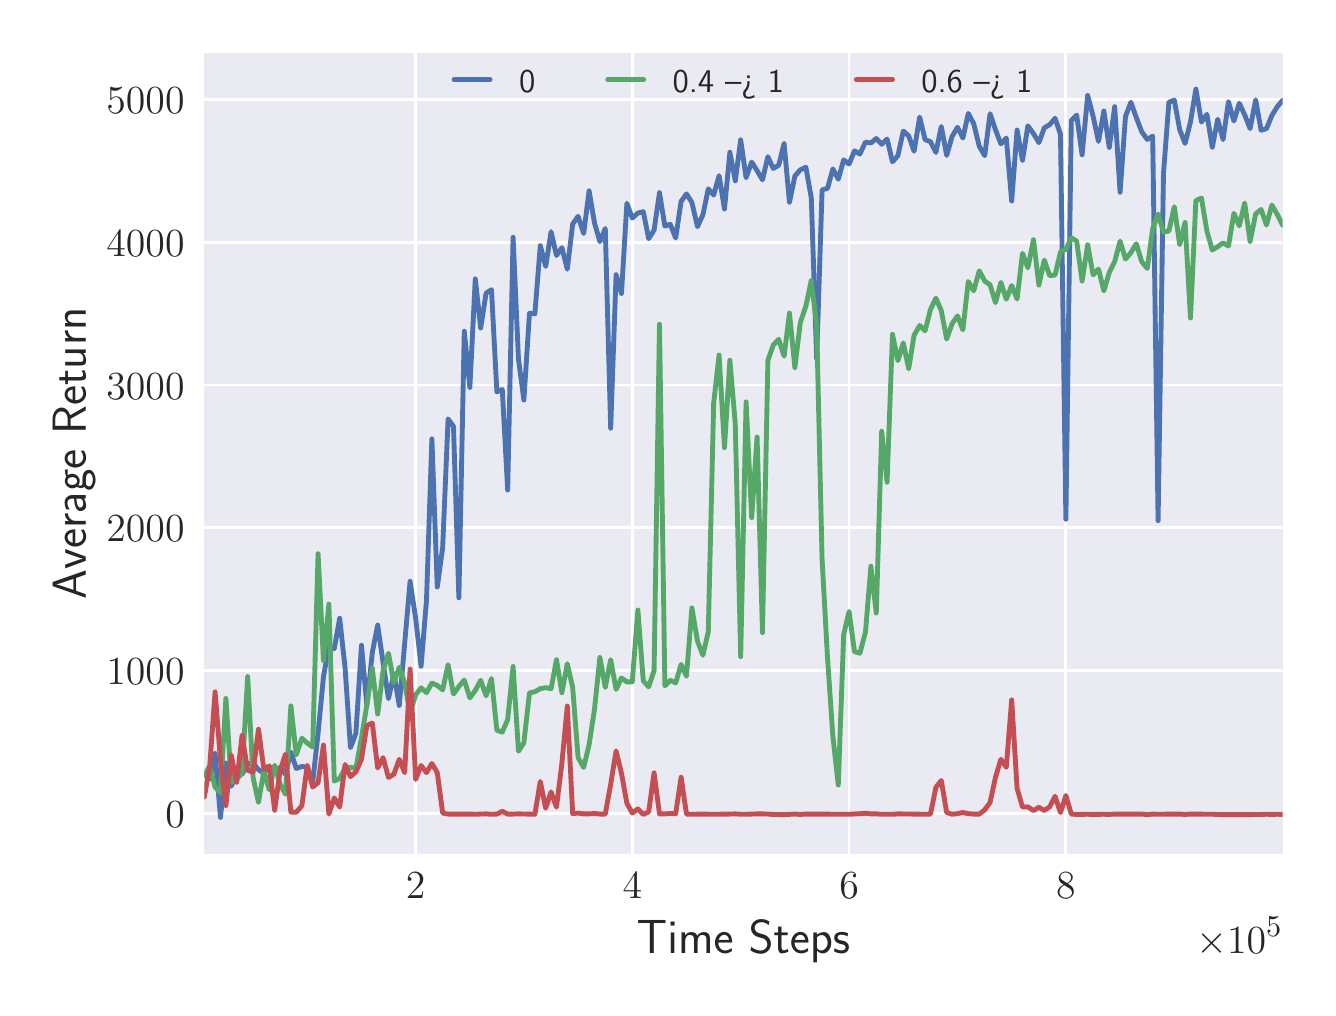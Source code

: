 \begingroup%
\makeatletter%
\begin{pgfpicture}%
\pgfpathrectangle{\pgfpointorigin}{\pgfqpoint{6.4in}{4.8in}}%
\pgfusepath{use as bounding box, clip}%
\begin{pgfscope}%
\pgfsetbuttcap%
\pgfsetmiterjoin%
\definecolor{currentfill}{rgb}{1.0,1.0,1.0}%
\pgfsetfillcolor{currentfill}%
\pgfsetlinewidth{0.0pt}%
\definecolor{currentstroke}{rgb}{1.0,1.0,1.0}%
\pgfsetstrokecolor{currentstroke}%
\pgfsetdash{}{0pt}%
\pgfpathmoveto{\pgfqpoint{0.0in}{0.0in}}%
\pgfpathlineto{\pgfqpoint{6.4in}{0.0in}}%
\pgfpathlineto{\pgfqpoint{6.4in}{4.8in}}%
\pgfpathlineto{\pgfqpoint{0.0in}{4.8in}}%
\pgfpathclose%
\pgfusepath{fill}%
\end{pgfscope}%
\begin{pgfscope}%
\pgfsetbuttcap%
\pgfsetmiterjoin%
\definecolor{currentfill}{rgb}{0.918,0.918,0.949}%
\pgfsetfillcolor{currentfill}%
\pgfsetlinewidth{0.0pt}%
\definecolor{currentstroke}{rgb}{0.0,0.0,0.0}%
\pgfsetstrokecolor{currentstroke}%
\pgfsetstrokeopacity{0.0}%
\pgfsetdash{}{0pt}%
\pgfpathmoveto{\pgfqpoint{0.883in}{0.669in}}%
\pgfpathlineto{\pgfqpoint{6.275in}{0.669in}}%
\pgfpathlineto{\pgfqpoint{6.275in}{4.675in}}%
\pgfpathlineto{\pgfqpoint{0.883in}{4.675in}}%
\pgfpathclose%
\pgfusepath{fill}%
\end{pgfscope}%
\begin{pgfscope}%
\pgfpathrectangle{\pgfqpoint{0.883in}{0.669in}}{\pgfqpoint{5.392in}{4.006in}}%
\pgfusepath{clip}%
\pgfsetroundcap%
\pgfsetroundjoin%
\pgfsetlinewidth{1.004pt}%
\definecolor{currentstroke}{rgb}{1.0,1.0,1.0}%
\pgfsetstrokecolor{currentstroke}%
\pgfsetdash{}{0pt}%
\pgfpathmoveto{\pgfqpoint{1.94in}{0.669in}}%
\pgfpathlineto{\pgfqpoint{1.94in}{4.675in}}%
\pgfusepath{stroke}%
\end{pgfscope}%
\begin{pgfscope}%
\definecolor{textcolor}{rgb}{0.15,0.15,0.15}%
\pgfsetstrokecolor{textcolor}%
\pgfsetfillcolor{textcolor}%
\pgftext[x=1.94in,y=0.572in,,top]{\color{textcolor}\sffamily\fontsize{15.0}{18.0}\selectfont \(\displaystyle 2\)}%
\end{pgfscope}%
\begin{pgfscope}%
\pgfpathrectangle{\pgfqpoint{0.883in}{0.669in}}{\pgfqpoint{5.392in}{4.006in}}%
\pgfusepath{clip}%
\pgfsetroundcap%
\pgfsetroundjoin%
\pgfsetlinewidth{1.004pt}%
\definecolor{currentstroke}{rgb}{1.0,1.0,1.0}%
\pgfsetstrokecolor{currentstroke}%
\pgfsetdash{}{0pt}%
\pgfpathmoveto{\pgfqpoint{3.023in}{0.669in}}%
\pgfpathlineto{\pgfqpoint{3.023in}{4.675in}}%
\pgfusepath{stroke}%
\end{pgfscope}%
\begin{pgfscope}%
\definecolor{textcolor}{rgb}{0.15,0.15,0.15}%
\pgfsetstrokecolor{textcolor}%
\pgfsetfillcolor{textcolor}%
\pgftext[x=3.023in,y=0.572in,,top]{\color{textcolor}\sffamily\fontsize{15.0}{18.0}\selectfont \(\displaystyle 4\)}%
\end{pgfscope}%
\begin{pgfscope}%
\pgfpathrectangle{\pgfqpoint{0.883in}{0.669in}}{\pgfqpoint{5.392in}{4.006in}}%
\pgfusepath{clip}%
\pgfsetroundcap%
\pgfsetroundjoin%
\pgfsetlinewidth{1.004pt}%
\definecolor{currentstroke}{rgb}{1.0,1.0,1.0}%
\pgfsetstrokecolor{currentstroke}%
\pgfsetdash{}{0pt}%
\pgfpathmoveto{\pgfqpoint{4.107in}{0.669in}}%
\pgfpathlineto{\pgfqpoint{4.107in}{4.675in}}%
\pgfusepath{stroke}%
\end{pgfscope}%
\begin{pgfscope}%
\definecolor{textcolor}{rgb}{0.15,0.15,0.15}%
\pgfsetstrokecolor{textcolor}%
\pgfsetfillcolor{textcolor}%
\pgftext[x=4.107in,y=0.572in,,top]{\color{textcolor}\sffamily\fontsize{15.0}{18.0}\selectfont \(\displaystyle 6\)}%
\end{pgfscope}%
\begin{pgfscope}%
\pgfpathrectangle{\pgfqpoint{0.883in}{0.669in}}{\pgfqpoint{5.392in}{4.006in}}%
\pgfusepath{clip}%
\pgfsetroundcap%
\pgfsetroundjoin%
\pgfsetlinewidth{1.004pt}%
\definecolor{currentstroke}{rgb}{1.0,1.0,1.0}%
\pgfsetstrokecolor{currentstroke}%
\pgfsetdash{}{0pt}%
\pgfpathmoveto{\pgfqpoint{5.191in}{0.669in}}%
\pgfpathlineto{\pgfqpoint{5.191in}{4.675in}}%
\pgfusepath{stroke}%
\end{pgfscope}%
\begin{pgfscope}%
\definecolor{textcolor}{rgb}{0.15,0.15,0.15}%
\pgfsetstrokecolor{textcolor}%
\pgfsetfillcolor{textcolor}%
\pgftext[x=5.191in,y=0.572in,,top]{\color{textcolor}\sffamily\fontsize{15.0}{18.0}\selectfont \(\displaystyle 8\)}%
\end{pgfscope}%
\begin{pgfscope}%
\definecolor{textcolor}{rgb}{0.15,0.15,0.15}%
\pgfsetstrokecolor{textcolor}%
\pgfsetfillcolor{textcolor}%
\pgftext[x=3.579in,y=0.338in,,top]{\color{textcolor}\sffamily\fontsize{16.5}{19.8}\selectfont Time Steps}%
\end{pgfscope}%
\begin{pgfscope}%
\definecolor{textcolor}{rgb}{0.15,0.15,0.15}%
\pgfsetstrokecolor{textcolor}%
\pgfsetfillcolor{textcolor}%
\pgftext[x=6.275in,y=0.352in,right,top]{\color{textcolor}\sffamily\fontsize{15.0}{18.0}\selectfont \(\displaystyle \times10^{5}\)}%
\end{pgfscope}%
\begin{pgfscope}%
\pgfpathrectangle{\pgfqpoint{0.883in}{0.669in}}{\pgfqpoint{5.392in}{4.006in}}%
\pgfusepath{clip}%
\pgfsetroundcap%
\pgfsetroundjoin%
\pgfsetlinewidth{1.004pt}%
\definecolor{currentstroke}{rgb}{1.0,1.0,1.0}%
\pgfsetstrokecolor{currentstroke}%
\pgfsetdash{}{0pt}%
\pgfpathmoveto{\pgfqpoint{0.883in}{0.872in}}%
\pgfpathlineto{\pgfqpoint{6.275in}{0.872in}}%
\pgfusepath{stroke}%
\end{pgfscope}%
\begin{pgfscope}%
\definecolor{textcolor}{rgb}{0.15,0.15,0.15}%
\pgfsetstrokecolor{textcolor}%
\pgfsetfillcolor{textcolor}%
\pgftext[x=0.688in,y=0.803in,left,base]{\color{textcolor}\sffamily\fontsize{15.0}{18.0}\selectfont \(\displaystyle 0\)}%
\end{pgfscope}%
\begin{pgfscope}%
\pgfpathrectangle{\pgfqpoint{0.883in}{0.669in}}{\pgfqpoint{5.392in}{4.006in}}%
\pgfusepath{clip}%
\pgfsetroundcap%
\pgfsetroundjoin%
\pgfsetlinewidth{1.004pt}%
\definecolor{currentstroke}{rgb}{1.0,1.0,1.0}%
\pgfsetstrokecolor{currentstroke}%
\pgfsetdash{}{0pt}%
\pgfpathmoveto{\pgfqpoint{0.883in}{1.586in}}%
\pgfpathlineto{\pgfqpoint{6.275in}{1.586in}}%
\pgfusepath{stroke}%
\end{pgfscope}%
\begin{pgfscope}%
\definecolor{textcolor}{rgb}{0.15,0.15,0.15}%
\pgfsetstrokecolor{textcolor}%
\pgfsetfillcolor{textcolor}%
\pgftext[x=0.394in,y=1.516in,left,base]{\color{textcolor}\sffamily\fontsize{15.0}{18.0}\selectfont \(\displaystyle 1000\)}%
\end{pgfscope}%
\begin{pgfscope}%
\pgfpathrectangle{\pgfqpoint{0.883in}{0.669in}}{\pgfqpoint{5.392in}{4.006in}}%
\pgfusepath{clip}%
\pgfsetroundcap%
\pgfsetroundjoin%
\pgfsetlinewidth{1.004pt}%
\definecolor{currentstroke}{rgb}{1.0,1.0,1.0}%
\pgfsetstrokecolor{currentstroke}%
\pgfsetdash{}{0pt}%
\pgfpathmoveto{\pgfqpoint{0.883in}{2.299in}}%
\pgfpathlineto{\pgfqpoint{6.275in}{2.299in}}%
\pgfusepath{stroke}%
\end{pgfscope}%
\begin{pgfscope}%
\definecolor{textcolor}{rgb}{0.15,0.15,0.15}%
\pgfsetstrokecolor{textcolor}%
\pgfsetfillcolor{textcolor}%
\pgftext[x=0.394in,y=2.23in,left,base]{\color{textcolor}\sffamily\fontsize{15.0}{18.0}\selectfont \(\displaystyle 2000\)}%
\end{pgfscope}%
\begin{pgfscope}%
\pgfpathrectangle{\pgfqpoint{0.883in}{0.669in}}{\pgfqpoint{5.392in}{4.006in}}%
\pgfusepath{clip}%
\pgfsetroundcap%
\pgfsetroundjoin%
\pgfsetlinewidth{1.004pt}%
\definecolor{currentstroke}{rgb}{1.0,1.0,1.0}%
\pgfsetstrokecolor{currentstroke}%
\pgfsetdash{}{0pt}%
\pgfpathmoveto{\pgfqpoint{0.883in}{3.013in}}%
\pgfpathlineto{\pgfqpoint{6.275in}{3.013in}}%
\pgfusepath{stroke}%
\end{pgfscope}%
\begin{pgfscope}%
\definecolor{textcolor}{rgb}{0.15,0.15,0.15}%
\pgfsetstrokecolor{textcolor}%
\pgfsetfillcolor{textcolor}%
\pgftext[x=0.394in,y=2.943in,left,base]{\color{textcolor}\sffamily\fontsize{15.0}{18.0}\selectfont \(\displaystyle 3000\)}%
\end{pgfscope}%
\begin{pgfscope}%
\pgfpathrectangle{\pgfqpoint{0.883in}{0.669in}}{\pgfqpoint{5.392in}{4.006in}}%
\pgfusepath{clip}%
\pgfsetroundcap%
\pgfsetroundjoin%
\pgfsetlinewidth{1.004pt}%
\definecolor{currentstroke}{rgb}{1.0,1.0,1.0}%
\pgfsetstrokecolor{currentstroke}%
\pgfsetdash{}{0pt}%
\pgfpathmoveto{\pgfqpoint{0.883in}{3.726in}}%
\pgfpathlineto{\pgfqpoint{6.275in}{3.726in}}%
\pgfusepath{stroke}%
\end{pgfscope}%
\begin{pgfscope}%
\definecolor{textcolor}{rgb}{0.15,0.15,0.15}%
\pgfsetstrokecolor{textcolor}%
\pgfsetfillcolor{textcolor}%
\pgftext[x=0.394in,y=3.657in,left,base]{\color{textcolor}\sffamily\fontsize{15.0}{18.0}\selectfont \(\displaystyle 4000\)}%
\end{pgfscope}%
\begin{pgfscope}%
\pgfpathrectangle{\pgfqpoint{0.883in}{0.669in}}{\pgfqpoint{5.392in}{4.006in}}%
\pgfusepath{clip}%
\pgfsetroundcap%
\pgfsetroundjoin%
\pgfsetlinewidth{1.004pt}%
\definecolor{currentstroke}{rgb}{1.0,1.0,1.0}%
\pgfsetstrokecolor{currentstroke}%
\pgfsetdash{}{0pt}%
\pgfpathmoveto{\pgfqpoint{0.883in}{4.44in}}%
\pgfpathlineto{\pgfqpoint{6.275in}{4.44in}}%
\pgfusepath{stroke}%
\end{pgfscope}%
\begin{pgfscope}%
\definecolor{textcolor}{rgb}{0.15,0.15,0.15}%
\pgfsetstrokecolor{textcolor}%
\pgfsetfillcolor{textcolor}%
\pgftext[x=0.394in,y=4.371in,left,base]{\color{textcolor}\sffamily\fontsize{15.0}{18.0}\selectfont \(\displaystyle 5000\)}%
\end{pgfscope}%
\begin{pgfscope}%
\definecolor{textcolor}{rgb}{0.15,0.15,0.15}%
\pgfsetstrokecolor{textcolor}%
\pgfsetfillcolor{textcolor}%
\pgftext[x=0.338in,y=2.672in,,bottom,rotate=90.0]{\color{textcolor}\sffamily\fontsize{16.5}{19.8}\selectfont Average Return}%
\end{pgfscope}%
\begin{pgfscope}%
\pgfpathrectangle{\pgfqpoint{0.883in}{0.669in}}{\pgfqpoint{5.392in}{4.006in}}%
\pgfusepath{clip}%
\pgfsetbuttcap%
\pgfsetroundjoin%
\definecolor{currentfill}{rgb}{0.298,0.447,0.69}%
\pgfsetfillcolor{currentfill}%
\pgfsetfillopacity{0.2}%
\pgfsetlinewidth{0.0pt}%
\definecolor{currentstroke}{rgb}{0.0,0.0,0.0}%
\pgfsetstrokecolor{currentstroke}%
\pgfsetdash{}{0pt}%
\pgfpathmoveto{\pgfqpoint{0.883in}{1.067in}}%
\pgfpathlineto{\pgfqpoint{0.883in}{1.067in}}%
\pgfpathlineto{\pgfqpoint{0.91in}{1.044in}}%
\pgfpathlineto{\pgfqpoint{0.937in}{1.171in}}%
\pgfpathlineto{\pgfqpoint{0.964in}{0.851in}}%
\pgfpathlineto{\pgfqpoint{0.991in}{1.123in}}%
\pgfpathlineto{\pgfqpoint{1.018in}{1.007in}}%
\pgfpathlineto{\pgfqpoint{1.045in}{1.074in}}%
\pgfpathlineto{\pgfqpoint{1.072in}{1.067in}}%
\pgfpathlineto{\pgfqpoint{1.1in}{1.119in}}%
\pgfpathlineto{\pgfqpoint{1.127in}{1.123in}}%
\pgfpathlineto{\pgfqpoint{1.154in}{1.09in}}%
\pgfpathlineto{\pgfqpoint{1.181in}{1.072in}}%
\pgfpathlineto{\pgfqpoint{1.208in}{1.106in}}%
\pgfpathlineto{\pgfqpoint{1.235in}{1.073in}}%
\pgfpathlineto{\pgfqpoint{1.262in}{1.102in}}%
\pgfpathlineto{\pgfqpoint{1.289in}{1.066in}}%
\pgfpathlineto{\pgfqpoint{1.316in}{1.178in}}%
\pgfpathlineto{\pgfqpoint{1.343in}{1.096in}}%
\pgfpathlineto{\pgfqpoint{1.371in}{1.106in}}%
\pgfpathlineto{\pgfqpoint{1.398in}{1.102in}}%
\pgfpathlineto{\pgfqpoint{1.425in}{1.025in}}%
\pgfpathlineto{\pgfqpoint{1.452in}{1.273in}}%
\pgfpathlineto{\pgfqpoint{1.479in}{1.555in}}%
\pgfpathlineto{\pgfqpoint{1.506in}{1.706in}}%
\pgfpathlineto{\pgfqpoint{1.533in}{1.695in}}%
\pgfpathlineto{\pgfqpoint{1.56in}{1.847in}}%
\pgfpathlineto{\pgfqpoint{1.587in}{1.599in}}%
\pgfpathlineto{\pgfqpoint{1.614in}{1.2in}}%
\pgfpathlineto{\pgfqpoint{1.641in}{1.271in}}%
\pgfpathlineto{\pgfqpoint{1.669in}{1.712in}}%
\pgfpathlineto{\pgfqpoint{1.696in}{1.411in}}%
\pgfpathlineto{\pgfqpoint{1.723in}{1.675in}}%
\pgfpathlineto{\pgfqpoint{1.75in}{1.813in}}%
\pgfpathlineto{\pgfqpoint{1.777in}{1.625in}}%
\pgfpathlineto{\pgfqpoint{1.804in}{1.445in}}%
\pgfpathlineto{\pgfqpoint{1.831in}{1.57in}}%
\pgfpathlineto{\pgfqpoint{1.858in}{1.411in}}%
\pgfpathlineto{\pgfqpoint{1.885in}{1.719in}}%
\pgfpathlineto{\pgfqpoint{1.912in}{2.032in}}%
\pgfpathlineto{\pgfqpoint{1.94in}{1.846in}}%
\pgfpathlineto{\pgfqpoint{1.967in}{1.607in}}%
\pgfpathlineto{\pgfqpoint{1.994in}{1.936in}}%
\pgfpathlineto{\pgfqpoint{2.021in}{2.744in}}%
\pgfpathlineto{\pgfqpoint{2.048in}{2.003in}}%
\pgfpathlineto{\pgfqpoint{2.075in}{2.202in}}%
\pgfpathlineto{\pgfqpoint{2.102in}{2.844in}}%
\pgfpathlineto{\pgfqpoint{2.129in}{2.806in}}%
\pgfpathlineto{\pgfqpoint{2.156in}{1.949in}}%
\pgfpathlineto{\pgfqpoint{2.183in}{3.282in}}%
\pgfpathlineto{\pgfqpoint{2.211in}{3.001in}}%
\pgfpathlineto{\pgfqpoint{2.238in}{3.544in}}%
\pgfpathlineto{\pgfqpoint{2.265in}{3.298in}}%
\pgfpathlineto{\pgfqpoint{2.292in}{3.472in}}%
\pgfpathlineto{\pgfqpoint{2.319in}{3.49in}}%
\pgfpathlineto{\pgfqpoint{2.346in}{2.979in}}%
\pgfpathlineto{\pgfqpoint{2.373in}{2.991in}}%
\pgfpathlineto{\pgfqpoint{2.4in}{2.488in}}%
\pgfpathlineto{\pgfqpoint{2.427in}{3.752in}}%
\pgfpathlineto{\pgfqpoint{2.454in}{3.143in}}%
\pgfpathlineto{\pgfqpoint{2.481in}{2.938in}}%
\pgfpathlineto{\pgfqpoint{2.509in}{3.372in}}%
\pgfpathlineto{\pgfqpoint{2.536in}{3.369in}}%
\pgfpathlineto{\pgfqpoint{2.563in}{3.71in}}%
\pgfpathlineto{\pgfqpoint{2.59in}{3.606in}}%
\pgfpathlineto{\pgfqpoint{2.617in}{3.78in}}%
\pgfpathlineto{\pgfqpoint{2.644in}{3.661in}}%
\pgfpathlineto{\pgfqpoint{2.671in}{3.7in}}%
\pgfpathlineto{\pgfqpoint{2.698in}{3.592in}}%
\pgfpathlineto{\pgfqpoint{2.725in}{3.818in}}%
\pgfpathlineto{\pgfqpoint{2.752in}{3.857in}}%
\pgfpathlineto{\pgfqpoint{2.78in}{3.771in}}%
\pgfpathlineto{\pgfqpoint{2.807in}{3.984in}}%
\pgfpathlineto{\pgfqpoint{2.834in}{3.824in}}%
\pgfpathlineto{\pgfqpoint{2.861in}{3.73in}}%
\pgfpathlineto{\pgfqpoint{2.888in}{3.796in}}%
\pgfpathlineto{\pgfqpoint{2.915in}{2.797in}}%
\pgfpathlineto{\pgfqpoint{2.942in}{3.565in}}%
\pgfpathlineto{\pgfqpoint{2.969in}{3.471in}}%
\pgfpathlineto{\pgfqpoint{2.996in}{3.922in}}%
\pgfpathlineto{\pgfqpoint{3.023in}{3.848in}}%
\pgfpathlineto{\pgfqpoint{3.051in}{3.873in}}%
\pgfpathlineto{\pgfqpoint{3.078in}{3.88in}}%
\pgfpathlineto{\pgfqpoint{3.105in}{3.745in}}%
\pgfpathlineto{\pgfqpoint{3.132in}{3.788in}}%
\pgfpathlineto{\pgfqpoint{3.159in}{3.975in}}%
\pgfpathlineto{\pgfqpoint{3.186in}{3.808in}}%
\pgfpathlineto{\pgfqpoint{3.213in}{3.817in}}%
\pgfpathlineto{\pgfqpoint{3.24in}{3.748in}}%
\pgfpathlineto{\pgfqpoint{3.267in}{3.931in}}%
\pgfpathlineto{\pgfqpoint{3.294in}{3.969in}}%
\pgfpathlineto{\pgfqpoint{3.321in}{3.926in}}%
\pgfpathlineto{\pgfqpoint{3.349in}{3.805in}}%
\pgfpathlineto{\pgfqpoint{3.376in}{3.864in}}%
\pgfpathlineto{\pgfqpoint{3.403in}{3.994in}}%
\pgfpathlineto{\pgfqpoint{3.43in}{3.963in}}%
\pgfpathlineto{\pgfqpoint{3.457in}{4.06in}}%
\pgfpathlineto{\pgfqpoint{3.484in}{3.893in}}%
\pgfpathlineto{\pgfqpoint{3.511in}{4.177in}}%
\pgfpathlineto{\pgfqpoint{3.538in}{4.034in}}%
\pgfpathlineto{\pgfqpoint{3.565in}{4.239in}}%
\pgfpathlineto{\pgfqpoint{3.592in}{4.05in}}%
\pgfpathlineto{\pgfqpoint{3.62in}{4.128in}}%
\pgfpathlineto{\pgfqpoint{3.647in}{4.085in}}%
\pgfpathlineto{\pgfqpoint{3.674in}{4.039in}}%
\pgfpathlineto{\pgfqpoint{3.701in}{4.155in}}%
\pgfpathlineto{\pgfqpoint{3.728in}{4.096in}}%
\pgfpathlineto{\pgfqpoint{3.755in}{4.112in}}%
\pgfpathlineto{\pgfqpoint{3.782in}{4.22in}}%
\pgfpathlineto{\pgfqpoint{3.809in}{3.927in}}%
\pgfpathlineto{\pgfqpoint{3.836in}{4.058in}}%
\pgfpathlineto{\pgfqpoint{3.863in}{4.089in}}%
\pgfpathlineto{\pgfqpoint{3.891in}{4.102in}}%
\pgfpathlineto{\pgfqpoint{3.918in}{3.949in}}%
\pgfpathlineto{\pgfqpoint{3.945in}{3.145in}}%
\pgfpathlineto{\pgfqpoint{3.972in}{3.989in}}%
\pgfpathlineto{\pgfqpoint{3.999in}{3.996in}}%
\pgfpathlineto{\pgfqpoint{4.026in}{4.094in}}%
\pgfpathlineto{\pgfqpoint{4.053in}{4.042in}}%
\pgfpathlineto{\pgfqpoint{4.08in}{4.139in}}%
\pgfpathlineto{\pgfqpoint{4.107in}{4.118in}}%
\pgfpathlineto{\pgfqpoint{4.134in}{4.184in}}%
\pgfpathlineto{\pgfqpoint{4.161in}{4.168in}}%
\pgfpathlineto{\pgfqpoint{4.189in}{4.228in}}%
\pgfpathlineto{\pgfqpoint{4.216in}{4.223in}}%
\pgfpathlineto{\pgfqpoint{4.243in}{4.246in}}%
\pgfpathlineto{\pgfqpoint{4.27in}{4.217in}}%
\pgfpathlineto{\pgfqpoint{4.297in}{4.243in}}%
\pgfpathlineto{\pgfqpoint{4.324in}{4.129in}}%
\pgfpathlineto{\pgfqpoint{4.351in}{4.16in}}%
\pgfpathlineto{\pgfqpoint{4.378in}{4.283in}}%
\pgfpathlineto{\pgfqpoint{4.405in}{4.259in}}%
\pgfpathlineto{\pgfqpoint{4.432in}{4.182in}}%
\pgfpathlineto{\pgfqpoint{4.46in}{4.353in}}%
\pgfpathlineto{\pgfqpoint{4.487in}{4.24in}}%
\pgfpathlineto{\pgfqpoint{4.514in}{4.23in}}%
\pgfpathlineto{\pgfqpoint{4.541in}{4.176in}}%
\pgfpathlineto{\pgfqpoint{4.568in}{4.306in}}%
\pgfpathlineto{\pgfqpoint{4.595in}{4.161in}}%
\pgfpathlineto{\pgfqpoint{4.622in}{4.256in}}%
\pgfpathlineto{\pgfqpoint{4.649in}{4.302in}}%
\pgfpathlineto{\pgfqpoint{4.676in}{4.248in}}%
\pgfpathlineto{\pgfqpoint{4.703in}{4.371in}}%
\pgfpathlineto{\pgfqpoint{4.73in}{4.32in}}%
\pgfpathlineto{\pgfqpoint{4.758in}{4.207in}}%
\pgfpathlineto{\pgfqpoint{4.785in}{4.16in}}%
\pgfpathlineto{\pgfqpoint{4.812in}{4.37in}}%
\pgfpathlineto{\pgfqpoint{4.839in}{4.29in}}%
\pgfpathlineto{\pgfqpoint{4.866in}{4.219in}}%
\pgfpathlineto{\pgfqpoint{4.893in}{4.248in}}%
\pgfpathlineto{\pgfqpoint{4.92in}{3.933in}}%
\pgfpathlineto{\pgfqpoint{4.947in}{4.288in}}%
\pgfpathlineto{\pgfqpoint{4.974in}{4.137in}}%
\pgfpathlineto{\pgfqpoint{5.001in}{4.309in}}%
\pgfpathlineto{\pgfqpoint{5.029in}{4.27in}}%
\pgfpathlineto{\pgfqpoint{5.056in}{4.225in}}%
\pgfpathlineto{\pgfqpoint{5.083in}{4.299in}}%
\pgfpathlineto{\pgfqpoint{5.11in}{4.315in}}%
\pgfpathlineto{\pgfqpoint{5.137in}{4.347in}}%
\pgfpathlineto{\pgfqpoint{5.164in}{4.267in}}%
\pgfpathlineto{\pgfqpoint{5.191in}{2.342in}}%
\pgfpathlineto{\pgfqpoint{5.218in}{4.335in}}%
\pgfpathlineto{\pgfqpoint{5.245in}{4.363in}}%
\pgfpathlineto{\pgfqpoint{5.272in}{4.164in}}%
\pgfpathlineto{\pgfqpoint{5.3in}{4.461in}}%
\pgfpathlineto{\pgfqpoint{5.327in}{4.357in}}%
\pgfpathlineto{\pgfqpoint{5.354in}{4.231in}}%
\pgfpathlineto{\pgfqpoint{5.381in}{4.383in}}%
\pgfpathlineto{\pgfqpoint{5.408in}{4.201in}}%
\pgfpathlineto{\pgfqpoint{5.435in}{4.405in}}%
\pgfpathlineto{\pgfqpoint{5.462in}{3.977in}}%
\pgfpathlineto{\pgfqpoint{5.489in}{4.356in}}%
\pgfpathlineto{\pgfqpoint{5.516in}{4.427in}}%
\pgfpathlineto{\pgfqpoint{5.543in}{4.351in}}%
\pgfpathlineto{\pgfqpoint{5.57in}{4.28in}}%
\pgfpathlineto{\pgfqpoint{5.598in}{4.241in}}%
\pgfpathlineto{\pgfqpoint{5.625in}{4.258in}}%
\pgfpathlineto{\pgfqpoint{5.652in}{2.335in}}%
\pgfpathlineto{\pgfqpoint{5.679in}{4.07in}}%
\pgfpathlineto{\pgfqpoint{5.706in}{4.427in}}%
\pgfpathlineto{\pgfqpoint{5.733in}{4.438in}}%
\pgfpathlineto{\pgfqpoint{5.76in}{4.29in}}%
\pgfpathlineto{\pgfqpoint{5.787in}{4.221in}}%
\pgfpathlineto{\pgfqpoint{5.814in}{4.329in}}%
\pgfpathlineto{\pgfqpoint{5.841in}{4.493in}}%
\pgfpathlineto{\pgfqpoint{5.869in}{4.328in}}%
\pgfpathlineto{\pgfqpoint{5.896in}{4.367in}}%
\pgfpathlineto{\pgfqpoint{5.923in}{4.202in}}%
\pgfpathlineto{\pgfqpoint{5.95in}{4.342in}}%
\pgfpathlineto{\pgfqpoint{5.977in}{4.24in}}%
\pgfpathlineto{\pgfqpoint{6.004in}{4.43in}}%
\pgfpathlineto{\pgfqpoint{6.031in}{4.333in}}%
\pgfpathlineto{\pgfqpoint{6.058in}{4.422in}}%
\pgfpathlineto{\pgfqpoint{6.085in}{4.364in}}%
\pgfpathlineto{\pgfqpoint{6.112in}{4.295in}}%
\pgfpathlineto{\pgfqpoint{6.14in}{4.439in}}%
\pgfpathlineto{\pgfqpoint{6.167in}{4.287in}}%
\pgfpathlineto{\pgfqpoint{6.194in}{4.295in}}%
\pgfpathlineto{\pgfqpoint{6.221in}{4.361in}}%
\pgfpathlineto{\pgfqpoint{6.248in}{4.405in}}%
\pgfpathlineto{\pgfqpoint{6.275in}{4.437in}}%
\pgfpathlineto{\pgfqpoint{6.275in}{4.437in}}%
\pgfpathlineto{\pgfqpoint{6.275in}{4.437in}}%
\pgfpathlineto{\pgfqpoint{6.248in}{4.405in}}%
\pgfpathlineto{\pgfqpoint{6.221in}{4.361in}}%
\pgfpathlineto{\pgfqpoint{6.194in}{4.295in}}%
\pgfpathlineto{\pgfqpoint{6.167in}{4.287in}}%
\pgfpathlineto{\pgfqpoint{6.14in}{4.439in}}%
\pgfpathlineto{\pgfqpoint{6.112in}{4.295in}}%
\pgfpathlineto{\pgfqpoint{6.085in}{4.364in}}%
\pgfpathlineto{\pgfqpoint{6.058in}{4.422in}}%
\pgfpathlineto{\pgfqpoint{6.031in}{4.333in}}%
\pgfpathlineto{\pgfqpoint{6.004in}{4.43in}}%
\pgfpathlineto{\pgfqpoint{5.977in}{4.24in}}%
\pgfpathlineto{\pgfqpoint{5.95in}{4.342in}}%
\pgfpathlineto{\pgfqpoint{5.923in}{4.202in}}%
\pgfpathlineto{\pgfqpoint{5.896in}{4.367in}}%
\pgfpathlineto{\pgfqpoint{5.869in}{4.328in}}%
\pgfpathlineto{\pgfqpoint{5.841in}{4.493in}}%
\pgfpathlineto{\pgfqpoint{5.814in}{4.329in}}%
\pgfpathlineto{\pgfqpoint{5.787in}{4.221in}}%
\pgfpathlineto{\pgfqpoint{5.76in}{4.29in}}%
\pgfpathlineto{\pgfqpoint{5.733in}{4.438in}}%
\pgfpathlineto{\pgfqpoint{5.706in}{4.427in}}%
\pgfpathlineto{\pgfqpoint{5.679in}{4.07in}}%
\pgfpathlineto{\pgfqpoint{5.652in}{2.335in}}%
\pgfpathlineto{\pgfqpoint{5.625in}{4.258in}}%
\pgfpathlineto{\pgfqpoint{5.598in}{4.241in}}%
\pgfpathlineto{\pgfqpoint{5.57in}{4.28in}}%
\pgfpathlineto{\pgfqpoint{5.543in}{4.351in}}%
\pgfpathlineto{\pgfqpoint{5.516in}{4.427in}}%
\pgfpathlineto{\pgfqpoint{5.489in}{4.356in}}%
\pgfpathlineto{\pgfqpoint{5.462in}{3.977in}}%
\pgfpathlineto{\pgfqpoint{5.435in}{4.405in}}%
\pgfpathlineto{\pgfqpoint{5.408in}{4.201in}}%
\pgfpathlineto{\pgfqpoint{5.381in}{4.383in}}%
\pgfpathlineto{\pgfqpoint{5.354in}{4.231in}}%
\pgfpathlineto{\pgfqpoint{5.327in}{4.357in}}%
\pgfpathlineto{\pgfqpoint{5.3in}{4.461in}}%
\pgfpathlineto{\pgfqpoint{5.272in}{4.164in}}%
\pgfpathlineto{\pgfqpoint{5.245in}{4.363in}}%
\pgfpathlineto{\pgfqpoint{5.218in}{4.335in}}%
\pgfpathlineto{\pgfqpoint{5.191in}{2.342in}}%
\pgfpathlineto{\pgfqpoint{5.164in}{4.267in}}%
\pgfpathlineto{\pgfqpoint{5.137in}{4.347in}}%
\pgfpathlineto{\pgfqpoint{5.11in}{4.315in}}%
\pgfpathlineto{\pgfqpoint{5.083in}{4.299in}}%
\pgfpathlineto{\pgfqpoint{5.056in}{4.225in}}%
\pgfpathlineto{\pgfqpoint{5.029in}{4.27in}}%
\pgfpathlineto{\pgfqpoint{5.001in}{4.309in}}%
\pgfpathlineto{\pgfqpoint{4.974in}{4.137in}}%
\pgfpathlineto{\pgfqpoint{4.947in}{4.288in}}%
\pgfpathlineto{\pgfqpoint{4.92in}{3.933in}}%
\pgfpathlineto{\pgfqpoint{4.893in}{4.248in}}%
\pgfpathlineto{\pgfqpoint{4.866in}{4.219in}}%
\pgfpathlineto{\pgfqpoint{4.839in}{4.29in}}%
\pgfpathlineto{\pgfqpoint{4.812in}{4.37in}}%
\pgfpathlineto{\pgfqpoint{4.785in}{4.16in}}%
\pgfpathlineto{\pgfqpoint{4.758in}{4.207in}}%
\pgfpathlineto{\pgfqpoint{4.73in}{4.32in}}%
\pgfpathlineto{\pgfqpoint{4.703in}{4.371in}}%
\pgfpathlineto{\pgfqpoint{4.676in}{4.248in}}%
\pgfpathlineto{\pgfqpoint{4.649in}{4.302in}}%
\pgfpathlineto{\pgfqpoint{4.622in}{4.256in}}%
\pgfpathlineto{\pgfqpoint{4.595in}{4.161in}}%
\pgfpathlineto{\pgfqpoint{4.568in}{4.306in}}%
\pgfpathlineto{\pgfqpoint{4.541in}{4.176in}}%
\pgfpathlineto{\pgfqpoint{4.514in}{4.23in}}%
\pgfpathlineto{\pgfqpoint{4.487in}{4.24in}}%
\pgfpathlineto{\pgfqpoint{4.46in}{4.353in}}%
\pgfpathlineto{\pgfqpoint{4.432in}{4.182in}}%
\pgfpathlineto{\pgfqpoint{4.405in}{4.259in}}%
\pgfpathlineto{\pgfqpoint{4.378in}{4.283in}}%
\pgfpathlineto{\pgfqpoint{4.351in}{4.16in}}%
\pgfpathlineto{\pgfqpoint{4.324in}{4.129in}}%
\pgfpathlineto{\pgfqpoint{4.297in}{4.243in}}%
\pgfpathlineto{\pgfqpoint{4.27in}{4.217in}}%
\pgfpathlineto{\pgfqpoint{4.243in}{4.246in}}%
\pgfpathlineto{\pgfqpoint{4.216in}{4.223in}}%
\pgfpathlineto{\pgfqpoint{4.189in}{4.228in}}%
\pgfpathlineto{\pgfqpoint{4.161in}{4.168in}}%
\pgfpathlineto{\pgfqpoint{4.134in}{4.184in}}%
\pgfpathlineto{\pgfqpoint{4.107in}{4.118in}}%
\pgfpathlineto{\pgfqpoint{4.08in}{4.139in}}%
\pgfpathlineto{\pgfqpoint{4.053in}{4.042in}}%
\pgfpathlineto{\pgfqpoint{4.026in}{4.094in}}%
\pgfpathlineto{\pgfqpoint{3.999in}{3.996in}}%
\pgfpathlineto{\pgfqpoint{3.972in}{3.989in}}%
\pgfpathlineto{\pgfqpoint{3.945in}{3.145in}}%
\pgfpathlineto{\pgfqpoint{3.918in}{3.949in}}%
\pgfpathlineto{\pgfqpoint{3.891in}{4.102in}}%
\pgfpathlineto{\pgfqpoint{3.863in}{4.089in}}%
\pgfpathlineto{\pgfqpoint{3.836in}{4.058in}}%
\pgfpathlineto{\pgfqpoint{3.809in}{3.927in}}%
\pgfpathlineto{\pgfqpoint{3.782in}{4.22in}}%
\pgfpathlineto{\pgfqpoint{3.755in}{4.112in}}%
\pgfpathlineto{\pgfqpoint{3.728in}{4.096in}}%
\pgfpathlineto{\pgfqpoint{3.701in}{4.155in}}%
\pgfpathlineto{\pgfqpoint{3.674in}{4.039in}}%
\pgfpathlineto{\pgfqpoint{3.647in}{4.085in}}%
\pgfpathlineto{\pgfqpoint{3.62in}{4.128in}}%
\pgfpathlineto{\pgfqpoint{3.592in}{4.05in}}%
\pgfpathlineto{\pgfqpoint{3.565in}{4.239in}}%
\pgfpathlineto{\pgfqpoint{3.538in}{4.034in}}%
\pgfpathlineto{\pgfqpoint{3.511in}{4.177in}}%
\pgfpathlineto{\pgfqpoint{3.484in}{3.893in}}%
\pgfpathlineto{\pgfqpoint{3.457in}{4.06in}}%
\pgfpathlineto{\pgfqpoint{3.43in}{3.963in}}%
\pgfpathlineto{\pgfqpoint{3.403in}{3.994in}}%
\pgfpathlineto{\pgfqpoint{3.376in}{3.864in}}%
\pgfpathlineto{\pgfqpoint{3.349in}{3.805in}}%
\pgfpathlineto{\pgfqpoint{3.321in}{3.926in}}%
\pgfpathlineto{\pgfqpoint{3.294in}{3.969in}}%
\pgfpathlineto{\pgfqpoint{3.267in}{3.931in}}%
\pgfpathlineto{\pgfqpoint{3.24in}{3.748in}}%
\pgfpathlineto{\pgfqpoint{3.213in}{3.817in}}%
\pgfpathlineto{\pgfqpoint{3.186in}{3.808in}}%
\pgfpathlineto{\pgfqpoint{3.159in}{3.975in}}%
\pgfpathlineto{\pgfqpoint{3.132in}{3.788in}}%
\pgfpathlineto{\pgfqpoint{3.105in}{3.745in}}%
\pgfpathlineto{\pgfqpoint{3.078in}{3.88in}}%
\pgfpathlineto{\pgfqpoint{3.051in}{3.873in}}%
\pgfpathlineto{\pgfqpoint{3.023in}{3.848in}}%
\pgfpathlineto{\pgfqpoint{2.996in}{3.922in}}%
\pgfpathlineto{\pgfqpoint{2.969in}{3.471in}}%
\pgfpathlineto{\pgfqpoint{2.942in}{3.565in}}%
\pgfpathlineto{\pgfqpoint{2.915in}{2.797in}}%
\pgfpathlineto{\pgfqpoint{2.888in}{3.796in}}%
\pgfpathlineto{\pgfqpoint{2.861in}{3.73in}}%
\pgfpathlineto{\pgfqpoint{2.834in}{3.824in}}%
\pgfpathlineto{\pgfqpoint{2.807in}{3.984in}}%
\pgfpathlineto{\pgfqpoint{2.78in}{3.771in}}%
\pgfpathlineto{\pgfqpoint{2.752in}{3.857in}}%
\pgfpathlineto{\pgfqpoint{2.725in}{3.818in}}%
\pgfpathlineto{\pgfqpoint{2.698in}{3.592in}}%
\pgfpathlineto{\pgfqpoint{2.671in}{3.7in}}%
\pgfpathlineto{\pgfqpoint{2.644in}{3.661in}}%
\pgfpathlineto{\pgfqpoint{2.617in}{3.78in}}%
\pgfpathlineto{\pgfqpoint{2.59in}{3.606in}}%
\pgfpathlineto{\pgfqpoint{2.563in}{3.71in}}%
\pgfpathlineto{\pgfqpoint{2.536in}{3.369in}}%
\pgfpathlineto{\pgfqpoint{2.509in}{3.372in}}%
\pgfpathlineto{\pgfqpoint{2.481in}{2.938in}}%
\pgfpathlineto{\pgfqpoint{2.454in}{3.143in}}%
\pgfpathlineto{\pgfqpoint{2.427in}{3.752in}}%
\pgfpathlineto{\pgfqpoint{2.4in}{2.488in}}%
\pgfpathlineto{\pgfqpoint{2.373in}{2.991in}}%
\pgfpathlineto{\pgfqpoint{2.346in}{2.979in}}%
\pgfpathlineto{\pgfqpoint{2.319in}{3.49in}}%
\pgfpathlineto{\pgfqpoint{2.292in}{3.472in}}%
\pgfpathlineto{\pgfqpoint{2.265in}{3.298in}}%
\pgfpathlineto{\pgfqpoint{2.238in}{3.544in}}%
\pgfpathlineto{\pgfqpoint{2.211in}{3.001in}}%
\pgfpathlineto{\pgfqpoint{2.183in}{3.282in}}%
\pgfpathlineto{\pgfqpoint{2.156in}{1.949in}}%
\pgfpathlineto{\pgfqpoint{2.129in}{2.806in}}%
\pgfpathlineto{\pgfqpoint{2.102in}{2.844in}}%
\pgfpathlineto{\pgfqpoint{2.075in}{2.202in}}%
\pgfpathlineto{\pgfqpoint{2.048in}{2.003in}}%
\pgfpathlineto{\pgfqpoint{2.021in}{2.744in}}%
\pgfpathlineto{\pgfqpoint{1.994in}{1.936in}}%
\pgfpathlineto{\pgfqpoint{1.967in}{1.607in}}%
\pgfpathlineto{\pgfqpoint{1.94in}{1.846in}}%
\pgfpathlineto{\pgfqpoint{1.912in}{2.032in}}%
\pgfpathlineto{\pgfqpoint{1.885in}{1.719in}}%
\pgfpathlineto{\pgfqpoint{1.858in}{1.411in}}%
\pgfpathlineto{\pgfqpoint{1.831in}{1.57in}}%
\pgfpathlineto{\pgfqpoint{1.804in}{1.445in}}%
\pgfpathlineto{\pgfqpoint{1.777in}{1.625in}}%
\pgfpathlineto{\pgfqpoint{1.75in}{1.813in}}%
\pgfpathlineto{\pgfqpoint{1.723in}{1.675in}}%
\pgfpathlineto{\pgfqpoint{1.696in}{1.411in}}%
\pgfpathlineto{\pgfqpoint{1.669in}{1.712in}}%
\pgfpathlineto{\pgfqpoint{1.641in}{1.271in}}%
\pgfpathlineto{\pgfqpoint{1.614in}{1.2in}}%
\pgfpathlineto{\pgfqpoint{1.587in}{1.599in}}%
\pgfpathlineto{\pgfqpoint{1.56in}{1.847in}}%
\pgfpathlineto{\pgfqpoint{1.533in}{1.695in}}%
\pgfpathlineto{\pgfqpoint{1.506in}{1.706in}}%
\pgfpathlineto{\pgfqpoint{1.479in}{1.555in}}%
\pgfpathlineto{\pgfqpoint{1.452in}{1.273in}}%
\pgfpathlineto{\pgfqpoint{1.425in}{1.025in}}%
\pgfpathlineto{\pgfqpoint{1.398in}{1.102in}}%
\pgfpathlineto{\pgfqpoint{1.371in}{1.106in}}%
\pgfpathlineto{\pgfqpoint{1.343in}{1.096in}}%
\pgfpathlineto{\pgfqpoint{1.316in}{1.178in}}%
\pgfpathlineto{\pgfqpoint{1.289in}{1.066in}}%
\pgfpathlineto{\pgfqpoint{1.262in}{1.102in}}%
\pgfpathlineto{\pgfqpoint{1.235in}{1.073in}}%
\pgfpathlineto{\pgfqpoint{1.208in}{1.106in}}%
\pgfpathlineto{\pgfqpoint{1.181in}{1.072in}}%
\pgfpathlineto{\pgfqpoint{1.154in}{1.09in}}%
\pgfpathlineto{\pgfqpoint{1.127in}{1.123in}}%
\pgfpathlineto{\pgfqpoint{1.1in}{1.119in}}%
\pgfpathlineto{\pgfqpoint{1.072in}{1.067in}}%
\pgfpathlineto{\pgfqpoint{1.045in}{1.074in}}%
\pgfpathlineto{\pgfqpoint{1.018in}{1.007in}}%
\pgfpathlineto{\pgfqpoint{0.991in}{1.123in}}%
\pgfpathlineto{\pgfqpoint{0.964in}{0.851in}}%
\pgfpathlineto{\pgfqpoint{0.937in}{1.171in}}%
\pgfpathlineto{\pgfqpoint{0.91in}{1.044in}}%
\pgfpathlineto{\pgfqpoint{0.883in}{1.067in}}%
\pgfpathclose%
\pgfusepath{fill}%
\end{pgfscope}%
\begin{pgfscope}%
\pgfpathrectangle{\pgfqpoint{0.883in}{0.669in}}{\pgfqpoint{5.392in}{4.006in}}%
\pgfusepath{clip}%
\pgfsetbuttcap%
\pgfsetroundjoin%
\definecolor{currentfill}{rgb}{0.333,0.659,0.408}%
\pgfsetfillcolor{currentfill}%
\pgfsetfillopacity{0.2}%
\pgfsetlinewidth{0.0pt}%
\definecolor{currentstroke}{rgb}{0.0,0.0,0.0}%
\pgfsetstrokecolor{currentstroke}%
\pgfsetdash{}{0pt}%
\pgfpathmoveto{\pgfqpoint{0.883in}{1.062in}}%
\pgfpathlineto{\pgfqpoint{0.883in}{1.062in}}%
\pgfpathlineto{\pgfqpoint{0.91in}{1.108in}}%
\pgfpathlineto{\pgfqpoint{0.937in}{1.003in}}%
\pgfpathlineto{\pgfqpoint{0.964in}{0.973in}}%
\pgfpathlineto{\pgfqpoint{0.991in}{1.446in}}%
\pgfpathlineto{\pgfqpoint{1.018in}{1.026in}}%
\pgfpathlineto{\pgfqpoint{1.045in}{1.042in}}%
\pgfpathlineto{\pgfqpoint{1.072in}{1.073in}}%
\pgfpathlineto{\pgfqpoint{1.1in}{1.556in}}%
\pgfpathlineto{\pgfqpoint{1.127in}{1.052in}}%
\pgfpathlineto{\pgfqpoint{1.154in}{0.926in}}%
\pgfpathlineto{\pgfqpoint{1.181in}{1.083in}}%
\pgfpathlineto{\pgfqpoint{1.208in}{0.989in}}%
\pgfpathlineto{\pgfqpoint{1.235in}{1.112in}}%
\pgfpathlineto{\pgfqpoint{1.262in}{1.017in}}%
\pgfpathlineto{\pgfqpoint{1.289in}{0.967in}}%
\pgfpathlineto{\pgfqpoint{1.316in}{1.409in}}%
\pgfpathlineto{\pgfqpoint{1.343in}{1.164in}}%
\pgfpathlineto{\pgfqpoint{1.371in}{1.247in}}%
\pgfpathlineto{\pgfqpoint{1.398in}{1.223in}}%
\pgfpathlineto{\pgfqpoint{1.425in}{1.203in}}%
\pgfpathlineto{\pgfqpoint{1.452in}{2.17in}}%
\pgfpathlineto{\pgfqpoint{1.479in}{1.635in}}%
\pgfpathlineto{\pgfqpoint{1.506in}{1.918in}}%
\pgfpathlineto{\pgfqpoint{1.533in}{1.033in}}%
\pgfpathlineto{\pgfqpoint{1.56in}{1.046in}}%
\pgfpathlineto{\pgfqpoint{1.587in}{1.097in}}%
\pgfpathlineto{\pgfqpoint{1.614in}{1.102in}}%
\pgfpathlineto{\pgfqpoint{1.641in}{1.096in}}%
\pgfpathlineto{\pgfqpoint{1.669in}{1.25in}}%
\pgfpathlineto{\pgfqpoint{1.696in}{1.414in}}%
\pgfpathlineto{\pgfqpoint{1.723in}{1.598in}}%
\pgfpathlineto{\pgfqpoint{1.75in}{1.368in}}%
\pgfpathlineto{\pgfqpoint{1.777in}{1.586in}}%
\pgfpathlineto{\pgfqpoint{1.804in}{1.672in}}%
\pgfpathlineto{\pgfqpoint{1.831in}{1.524in}}%
\pgfpathlineto{\pgfqpoint{1.858in}{1.602in}}%
\pgfpathlineto{\pgfqpoint{1.885in}{1.523in}}%
\pgfpathlineto{\pgfqpoint{1.912in}{1.372in}}%
\pgfpathlineto{\pgfqpoint{1.94in}{1.465in}}%
\pgfpathlineto{\pgfqpoint{1.967in}{1.499in}}%
\pgfpathlineto{\pgfqpoint{1.994in}{1.475in}}%
\pgfpathlineto{\pgfqpoint{2.021in}{1.523in}}%
\pgfpathlineto{\pgfqpoint{2.048in}{1.511in}}%
\pgfpathlineto{\pgfqpoint{2.075in}{1.489in}}%
\pgfpathlineto{\pgfqpoint{2.102in}{1.615in}}%
\pgfpathlineto{\pgfqpoint{2.129in}{1.468in}}%
\pgfpathlineto{\pgfqpoint{2.156in}{1.506in}}%
\pgfpathlineto{\pgfqpoint{2.183in}{1.538in}}%
\pgfpathlineto{\pgfqpoint{2.211in}{1.449in}}%
\pgfpathlineto{\pgfqpoint{2.238in}{1.486in}}%
\pgfpathlineto{\pgfqpoint{2.265in}{1.537in}}%
\pgfpathlineto{\pgfqpoint{2.292in}{1.459in}}%
\pgfpathlineto{\pgfqpoint{2.319in}{1.546in}}%
\pgfpathlineto{\pgfqpoint{2.346in}{1.287in}}%
\pgfpathlineto{\pgfqpoint{2.373in}{1.278in}}%
\pgfpathlineto{\pgfqpoint{2.4in}{1.34in}}%
\pgfpathlineto{\pgfqpoint{2.427in}{1.606in}}%
\pgfpathlineto{\pgfqpoint{2.454in}{1.182in}}%
\pgfpathlineto{\pgfqpoint{2.481in}{1.225in}}%
\pgfpathlineto{\pgfqpoint{2.509in}{1.474in}}%
\pgfpathlineto{\pgfqpoint{2.536in}{1.48in}}%
\pgfpathlineto{\pgfqpoint{2.563in}{1.495in}}%
\pgfpathlineto{\pgfqpoint{2.59in}{1.5in}}%
\pgfpathlineto{\pgfqpoint{2.617in}{1.495in}}%
\pgfpathlineto{\pgfqpoint{2.644in}{1.64in}}%
\pgfpathlineto{\pgfqpoint{2.671in}{1.475in}}%
\pgfpathlineto{\pgfqpoint{2.698in}{1.62in}}%
\pgfpathlineto{\pgfqpoint{2.725in}{1.501in}}%
\pgfpathlineto{\pgfqpoint{2.752in}{1.151in}}%
\pgfpathlineto{\pgfqpoint{2.78in}{1.101in}}%
\pgfpathlineto{\pgfqpoint{2.807in}{1.215in}}%
\pgfpathlineto{\pgfqpoint{2.834in}{1.391in}}%
\pgfpathlineto{\pgfqpoint{2.861in}{1.651in}}%
\pgfpathlineto{\pgfqpoint{2.888in}{1.501in}}%
\pgfpathlineto{\pgfqpoint{2.915in}{1.64in}}%
\pgfpathlineto{\pgfqpoint{2.942in}{1.491in}}%
\pgfpathlineto{\pgfqpoint{2.969in}{1.548in}}%
\pgfpathlineto{\pgfqpoint{2.996in}{1.529in}}%
\pgfpathlineto{\pgfqpoint{3.023in}{1.529in}}%
\pgfpathlineto{\pgfqpoint{3.051in}{1.888in}}%
\pgfpathlineto{\pgfqpoint{3.078in}{1.534in}}%
\pgfpathlineto{\pgfqpoint{3.105in}{1.504in}}%
\pgfpathlineto{\pgfqpoint{3.132in}{1.585in}}%
\pgfpathlineto{\pgfqpoint{3.159in}{3.317in}}%
\pgfpathlineto{\pgfqpoint{3.186in}{1.509in}}%
\pgfpathlineto{\pgfqpoint{3.213in}{1.537in}}%
\pgfpathlineto{\pgfqpoint{3.24in}{1.524in}}%
\pgfpathlineto{\pgfqpoint{3.267in}{1.616in}}%
\pgfpathlineto{\pgfqpoint{3.294in}{1.557in}}%
\pgfpathlineto{\pgfqpoint{3.321in}{1.899in}}%
\pgfpathlineto{\pgfqpoint{3.349in}{1.733in}}%
\pgfpathlineto{\pgfqpoint{3.376in}{1.662in}}%
\pgfpathlineto{\pgfqpoint{3.403in}{1.779in}}%
\pgfpathlineto{\pgfqpoint{3.43in}{2.923in}}%
\pgfpathlineto{\pgfqpoint{3.457in}{3.163in}}%
\pgfpathlineto{\pgfqpoint{3.484in}{2.7in}}%
\pgfpathlineto{\pgfqpoint{3.511in}{3.137in}}%
\pgfpathlineto{\pgfqpoint{3.538in}{2.819in}}%
\pgfpathlineto{\pgfqpoint{3.565in}{1.655in}}%
\pgfpathlineto{\pgfqpoint{3.592in}{2.929in}}%
\pgfpathlineto{\pgfqpoint{3.62in}{2.35in}}%
\pgfpathlineto{\pgfqpoint{3.647in}{2.753in}}%
\pgfpathlineto{\pgfqpoint{3.674in}{1.775in}}%
\pgfpathlineto{\pgfqpoint{3.701in}{3.137in}}%
\pgfpathlineto{\pgfqpoint{3.728in}{3.213in}}%
\pgfpathlineto{\pgfqpoint{3.755in}{3.242in}}%
\pgfpathlineto{\pgfqpoint{3.782in}{3.157in}}%
\pgfpathlineto{\pgfqpoint{3.809in}{3.373in}}%
\pgfpathlineto{\pgfqpoint{3.836in}{3.1in}}%
\pgfpathlineto{\pgfqpoint{3.863in}{3.325in}}%
\pgfpathlineto{\pgfqpoint{3.891in}{3.408in}}%
\pgfpathlineto{\pgfqpoint{3.918in}{3.536in}}%
\pgfpathlineto{\pgfqpoint{3.945in}{3.31in}}%
\pgfpathlineto{\pgfqpoint{3.972in}{2.142in}}%
\pgfpathlineto{\pgfqpoint{3.999in}{1.652in}}%
\pgfpathlineto{\pgfqpoint{4.026in}{1.255in}}%
\pgfpathlineto{\pgfqpoint{4.053in}{1.013in}}%
\pgfpathlineto{\pgfqpoint{4.08in}{1.766in}}%
\pgfpathlineto{\pgfqpoint{4.107in}{1.881in}}%
\pgfpathlineto{\pgfqpoint{4.134in}{1.68in}}%
\pgfpathlineto{\pgfqpoint{4.161in}{1.672in}}%
\pgfpathlineto{\pgfqpoint{4.189in}{1.778in}}%
\pgfpathlineto{\pgfqpoint{4.216in}{2.107in}}%
\pgfpathlineto{\pgfqpoint{4.243in}{1.873in}}%
\pgfpathlineto{\pgfqpoint{4.27in}{2.782in}}%
\pgfpathlineto{\pgfqpoint{4.297in}{2.527in}}%
\pgfpathlineto{\pgfqpoint{4.324in}{3.267in}}%
\pgfpathlineto{\pgfqpoint{4.351in}{3.135in}}%
\pgfpathlineto{\pgfqpoint{4.378in}{3.224in}}%
\pgfpathlineto{\pgfqpoint{4.405in}{3.094in}}%
\pgfpathlineto{\pgfqpoint{4.432in}{3.262in}}%
\pgfpathlineto{\pgfqpoint{4.46in}{3.311in}}%
\pgfpathlineto{\pgfqpoint{4.487in}{3.284in}}%
\pgfpathlineto{\pgfqpoint{4.514in}{3.391in}}%
\pgfpathlineto{\pgfqpoint{4.541in}{3.448in}}%
\pgfpathlineto{\pgfqpoint{4.568in}{3.385in}}%
\pgfpathlineto{\pgfqpoint{4.595in}{3.243in}}%
\pgfpathlineto{\pgfqpoint{4.622in}{3.32in}}%
\pgfpathlineto{\pgfqpoint{4.649in}{3.359in}}%
\pgfpathlineto{\pgfqpoint{4.676in}{3.289in}}%
\pgfpathlineto{\pgfqpoint{4.703in}{3.531in}}%
\pgfpathlineto{\pgfqpoint{4.73in}{3.484in}}%
\pgfpathlineto{\pgfqpoint{4.758in}{3.584in}}%
\pgfpathlineto{\pgfqpoint{4.785in}{3.533in}}%
\pgfpathlineto{\pgfqpoint{4.812in}{3.514in}}%
\pgfpathlineto{\pgfqpoint{4.839in}{3.425in}}%
\pgfpathlineto{\pgfqpoint{4.866in}{3.526in}}%
\pgfpathlineto{\pgfqpoint{4.893in}{3.442in}}%
\pgfpathlineto{\pgfqpoint{4.92in}{3.511in}}%
\pgfpathlineto{\pgfqpoint{4.947in}{3.443in}}%
\pgfpathlineto{\pgfqpoint{4.974in}{3.672in}}%
\pgfpathlineto{\pgfqpoint{5.001in}{3.599in}}%
\pgfpathlineto{\pgfqpoint{5.029in}{3.74in}}%
\pgfpathlineto{\pgfqpoint{5.056in}{3.513in}}%
\pgfpathlineto{\pgfqpoint{5.083in}{3.638in}}%
\pgfpathlineto{\pgfqpoint{5.11in}{3.56in}}%
\pgfpathlineto{\pgfqpoint{5.137in}{3.563in}}%
\pgfpathlineto{\pgfqpoint{5.164in}{3.679in}}%
\pgfpathlineto{\pgfqpoint{5.191in}{3.692in}}%
\pgfpathlineto{\pgfqpoint{5.218in}{3.749in}}%
\pgfpathlineto{\pgfqpoint{5.245in}{3.733in}}%
\pgfpathlineto{\pgfqpoint{5.272in}{3.533in}}%
\pgfpathlineto{\pgfqpoint{5.3in}{3.715in}}%
\pgfpathlineto{\pgfqpoint{5.327in}{3.564in}}%
\pgfpathlineto{\pgfqpoint{5.354in}{3.593in}}%
\pgfpathlineto{\pgfqpoint{5.381in}{3.484in}}%
\pgfpathlineto{\pgfqpoint{5.408in}{3.576in}}%
\pgfpathlineto{\pgfqpoint{5.435in}{3.63in}}%
\pgfpathlineto{\pgfqpoint{5.462in}{3.733in}}%
\pgfpathlineto{\pgfqpoint{5.489in}{3.643in}}%
\pgfpathlineto{\pgfqpoint{5.516in}{3.675in}}%
\pgfpathlineto{\pgfqpoint{5.543in}{3.72in}}%
\pgfpathlineto{\pgfqpoint{5.57in}{3.63in}}%
\pgfpathlineto{\pgfqpoint{5.598in}{3.596in}}%
\pgfpathlineto{\pgfqpoint{5.625in}{3.795in}}%
\pgfpathlineto{\pgfqpoint{5.652in}{3.868in}}%
\pgfpathlineto{\pgfqpoint{5.679in}{3.778in}}%
\pgfpathlineto{\pgfqpoint{5.706in}{3.783in}}%
\pgfpathlineto{\pgfqpoint{5.733in}{3.905in}}%
\pgfpathlineto{\pgfqpoint{5.76in}{3.715in}}%
\pgfpathlineto{\pgfqpoint{5.787in}{3.826in}}%
\pgfpathlineto{\pgfqpoint{5.814in}{3.348in}}%
\pgfpathlineto{\pgfqpoint{5.841in}{3.935in}}%
\pgfpathlineto{\pgfqpoint{5.869in}{3.948in}}%
\pgfpathlineto{\pgfqpoint{5.896in}{3.783in}}%
\pgfpathlineto{\pgfqpoint{5.923in}{3.688in}}%
\pgfpathlineto{\pgfqpoint{5.95in}{3.705in}}%
\pgfpathlineto{\pgfqpoint{5.977in}{3.724in}}%
\pgfpathlineto{\pgfqpoint{6.004in}{3.708in}}%
\pgfpathlineto{\pgfqpoint{6.031in}{3.872in}}%
\pgfpathlineto{\pgfqpoint{6.058in}{3.809in}}%
\pgfpathlineto{\pgfqpoint{6.085in}{3.923in}}%
\pgfpathlineto{\pgfqpoint{6.112in}{3.731in}}%
\pgfpathlineto{\pgfqpoint{6.14in}{3.869in}}%
\pgfpathlineto{\pgfqpoint{6.167in}{3.891in}}%
\pgfpathlineto{\pgfqpoint{6.194in}{3.813in}}%
\pgfpathlineto{\pgfqpoint{6.221in}{3.913in}}%
\pgfpathlineto{\pgfqpoint{6.248in}{3.866in}}%
\pgfpathlineto{\pgfqpoint{6.275in}{3.812in}}%
\pgfpathlineto{\pgfqpoint{6.275in}{3.812in}}%
\pgfpathlineto{\pgfqpoint{6.275in}{3.812in}}%
\pgfpathlineto{\pgfqpoint{6.248in}{3.866in}}%
\pgfpathlineto{\pgfqpoint{6.221in}{3.913in}}%
\pgfpathlineto{\pgfqpoint{6.194in}{3.813in}}%
\pgfpathlineto{\pgfqpoint{6.167in}{3.891in}}%
\pgfpathlineto{\pgfqpoint{6.14in}{3.869in}}%
\pgfpathlineto{\pgfqpoint{6.112in}{3.731in}}%
\pgfpathlineto{\pgfqpoint{6.085in}{3.923in}}%
\pgfpathlineto{\pgfqpoint{6.058in}{3.809in}}%
\pgfpathlineto{\pgfqpoint{6.031in}{3.872in}}%
\pgfpathlineto{\pgfqpoint{6.004in}{3.708in}}%
\pgfpathlineto{\pgfqpoint{5.977in}{3.724in}}%
\pgfpathlineto{\pgfqpoint{5.95in}{3.705in}}%
\pgfpathlineto{\pgfqpoint{5.923in}{3.688in}}%
\pgfpathlineto{\pgfqpoint{5.896in}{3.783in}}%
\pgfpathlineto{\pgfqpoint{5.869in}{3.948in}}%
\pgfpathlineto{\pgfqpoint{5.841in}{3.935in}}%
\pgfpathlineto{\pgfqpoint{5.814in}{3.348in}}%
\pgfpathlineto{\pgfqpoint{5.787in}{3.826in}}%
\pgfpathlineto{\pgfqpoint{5.76in}{3.715in}}%
\pgfpathlineto{\pgfqpoint{5.733in}{3.905in}}%
\pgfpathlineto{\pgfqpoint{5.706in}{3.783in}}%
\pgfpathlineto{\pgfqpoint{5.679in}{3.778in}}%
\pgfpathlineto{\pgfqpoint{5.652in}{3.868in}}%
\pgfpathlineto{\pgfqpoint{5.625in}{3.795in}}%
\pgfpathlineto{\pgfqpoint{5.598in}{3.596in}}%
\pgfpathlineto{\pgfqpoint{5.57in}{3.63in}}%
\pgfpathlineto{\pgfqpoint{5.543in}{3.72in}}%
\pgfpathlineto{\pgfqpoint{5.516in}{3.675in}}%
\pgfpathlineto{\pgfqpoint{5.489in}{3.643in}}%
\pgfpathlineto{\pgfqpoint{5.462in}{3.733in}}%
\pgfpathlineto{\pgfqpoint{5.435in}{3.63in}}%
\pgfpathlineto{\pgfqpoint{5.408in}{3.576in}}%
\pgfpathlineto{\pgfqpoint{5.381in}{3.484in}}%
\pgfpathlineto{\pgfqpoint{5.354in}{3.593in}}%
\pgfpathlineto{\pgfqpoint{5.327in}{3.564in}}%
\pgfpathlineto{\pgfqpoint{5.3in}{3.715in}}%
\pgfpathlineto{\pgfqpoint{5.272in}{3.533in}}%
\pgfpathlineto{\pgfqpoint{5.245in}{3.733in}}%
\pgfpathlineto{\pgfqpoint{5.218in}{3.749in}}%
\pgfpathlineto{\pgfqpoint{5.191in}{3.692in}}%
\pgfpathlineto{\pgfqpoint{5.164in}{3.679in}}%
\pgfpathlineto{\pgfqpoint{5.137in}{3.563in}}%
\pgfpathlineto{\pgfqpoint{5.11in}{3.56in}}%
\pgfpathlineto{\pgfqpoint{5.083in}{3.638in}}%
\pgfpathlineto{\pgfqpoint{5.056in}{3.513in}}%
\pgfpathlineto{\pgfqpoint{5.029in}{3.74in}}%
\pgfpathlineto{\pgfqpoint{5.001in}{3.599in}}%
\pgfpathlineto{\pgfqpoint{4.974in}{3.672in}}%
\pgfpathlineto{\pgfqpoint{4.947in}{3.443in}}%
\pgfpathlineto{\pgfqpoint{4.92in}{3.511in}}%
\pgfpathlineto{\pgfqpoint{4.893in}{3.442in}}%
\pgfpathlineto{\pgfqpoint{4.866in}{3.526in}}%
\pgfpathlineto{\pgfqpoint{4.839in}{3.425in}}%
\pgfpathlineto{\pgfqpoint{4.812in}{3.514in}}%
\pgfpathlineto{\pgfqpoint{4.785in}{3.533in}}%
\pgfpathlineto{\pgfqpoint{4.758in}{3.584in}}%
\pgfpathlineto{\pgfqpoint{4.73in}{3.484in}}%
\pgfpathlineto{\pgfqpoint{4.703in}{3.531in}}%
\pgfpathlineto{\pgfqpoint{4.676in}{3.289in}}%
\pgfpathlineto{\pgfqpoint{4.649in}{3.359in}}%
\pgfpathlineto{\pgfqpoint{4.622in}{3.32in}}%
\pgfpathlineto{\pgfqpoint{4.595in}{3.243in}}%
\pgfpathlineto{\pgfqpoint{4.568in}{3.385in}}%
\pgfpathlineto{\pgfqpoint{4.541in}{3.448in}}%
\pgfpathlineto{\pgfqpoint{4.514in}{3.391in}}%
\pgfpathlineto{\pgfqpoint{4.487in}{3.284in}}%
\pgfpathlineto{\pgfqpoint{4.46in}{3.311in}}%
\pgfpathlineto{\pgfqpoint{4.432in}{3.262in}}%
\pgfpathlineto{\pgfqpoint{4.405in}{3.094in}}%
\pgfpathlineto{\pgfqpoint{4.378in}{3.224in}}%
\pgfpathlineto{\pgfqpoint{4.351in}{3.135in}}%
\pgfpathlineto{\pgfqpoint{4.324in}{3.267in}}%
\pgfpathlineto{\pgfqpoint{4.297in}{2.527in}}%
\pgfpathlineto{\pgfqpoint{4.27in}{2.782in}}%
\pgfpathlineto{\pgfqpoint{4.243in}{1.873in}}%
\pgfpathlineto{\pgfqpoint{4.216in}{2.107in}}%
\pgfpathlineto{\pgfqpoint{4.189in}{1.778in}}%
\pgfpathlineto{\pgfqpoint{4.161in}{1.672in}}%
\pgfpathlineto{\pgfqpoint{4.134in}{1.68in}}%
\pgfpathlineto{\pgfqpoint{4.107in}{1.881in}}%
\pgfpathlineto{\pgfqpoint{4.08in}{1.766in}}%
\pgfpathlineto{\pgfqpoint{4.053in}{1.013in}}%
\pgfpathlineto{\pgfqpoint{4.026in}{1.255in}}%
\pgfpathlineto{\pgfqpoint{3.999in}{1.652in}}%
\pgfpathlineto{\pgfqpoint{3.972in}{2.142in}}%
\pgfpathlineto{\pgfqpoint{3.945in}{3.31in}}%
\pgfpathlineto{\pgfqpoint{3.918in}{3.536in}}%
\pgfpathlineto{\pgfqpoint{3.891in}{3.408in}}%
\pgfpathlineto{\pgfqpoint{3.863in}{3.325in}}%
\pgfpathlineto{\pgfqpoint{3.836in}{3.1in}}%
\pgfpathlineto{\pgfqpoint{3.809in}{3.373in}}%
\pgfpathlineto{\pgfqpoint{3.782in}{3.157in}}%
\pgfpathlineto{\pgfqpoint{3.755in}{3.242in}}%
\pgfpathlineto{\pgfqpoint{3.728in}{3.213in}}%
\pgfpathlineto{\pgfqpoint{3.701in}{3.137in}}%
\pgfpathlineto{\pgfqpoint{3.674in}{1.775in}}%
\pgfpathlineto{\pgfqpoint{3.647in}{2.753in}}%
\pgfpathlineto{\pgfqpoint{3.62in}{2.35in}}%
\pgfpathlineto{\pgfqpoint{3.592in}{2.929in}}%
\pgfpathlineto{\pgfqpoint{3.565in}{1.655in}}%
\pgfpathlineto{\pgfqpoint{3.538in}{2.819in}}%
\pgfpathlineto{\pgfqpoint{3.511in}{3.137in}}%
\pgfpathlineto{\pgfqpoint{3.484in}{2.7in}}%
\pgfpathlineto{\pgfqpoint{3.457in}{3.163in}}%
\pgfpathlineto{\pgfqpoint{3.43in}{2.923in}}%
\pgfpathlineto{\pgfqpoint{3.403in}{1.779in}}%
\pgfpathlineto{\pgfqpoint{3.376in}{1.662in}}%
\pgfpathlineto{\pgfqpoint{3.349in}{1.733in}}%
\pgfpathlineto{\pgfqpoint{3.321in}{1.899in}}%
\pgfpathlineto{\pgfqpoint{3.294in}{1.557in}}%
\pgfpathlineto{\pgfqpoint{3.267in}{1.616in}}%
\pgfpathlineto{\pgfqpoint{3.24in}{1.524in}}%
\pgfpathlineto{\pgfqpoint{3.213in}{1.537in}}%
\pgfpathlineto{\pgfqpoint{3.186in}{1.509in}}%
\pgfpathlineto{\pgfqpoint{3.159in}{3.317in}}%
\pgfpathlineto{\pgfqpoint{3.132in}{1.585in}}%
\pgfpathlineto{\pgfqpoint{3.105in}{1.504in}}%
\pgfpathlineto{\pgfqpoint{3.078in}{1.534in}}%
\pgfpathlineto{\pgfqpoint{3.051in}{1.888in}}%
\pgfpathlineto{\pgfqpoint{3.023in}{1.529in}}%
\pgfpathlineto{\pgfqpoint{2.996in}{1.529in}}%
\pgfpathlineto{\pgfqpoint{2.969in}{1.548in}}%
\pgfpathlineto{\pgfqpoint{2.942in}{1.491in}}%
\pgfpathlineto{\pgfqpoint{2.915in}{1.64in}}%
\pgfpathlineto{\pgfqpoint{2.888in}{1.501in}}%
\pgfpathlineto{\pgfqpoint{2.861in}{1.651in}}%
\pgfpathlineto{\pgfqpoint{2.834in}{1.391in}}%
\pgfpathlineto{\pgfqpoint{2.807in}{1.215in}}%
\pgfpathlineto{\pgfqpoint{2.78in}{1.101in}}%
\pgfpathlineto{\pgfqpoint{2.752in}{1.151in}}%
\pgfpathlineto{\pgfqpoint{2.725in}{1.501in}}%
\pgfpathlineto{\pgfqpoint{2.698in}{1.62in}}%
\pgfpathlineto{\pgfqpoint{2.671in}{1.475in}}%
\pgfpathlineto{\pgfqpoint{2.644in}{1.64in}}%
\pgfpathlineto{\pgfqpoint{2.617in}{1.495in}}%
\pgfpathlineto{\pgfqpoint{2.59in}{1.5in}}%
\pgfpathlineto{\pgfqpoint{2.563in}{1.495in}}%
\pgfpathlineto{\pgfqpoint{2.536in}{1.48in}}%
\pgfpathlineto{\pgfqpoint{2.509in}{1.474in}}%
\pgfpathlineto{\pgfqpoint{2.481in}{1.225in}}%
\pgfpathlineto{\pgfqpoint{2.454in}{1.182in}}%
\pgfpathlineto{\pgfqpoint{2.427in}{1.606in}}%
\pgfpathlineto{\pgfqpoint{2.4in}{1.34in}}%
\pgfpathlineto{\pgfqpoint{2.373in}{1.278in}}%
\pgfpathlineto{\pgfqpoint{2.346in}{1.287in}}%
\pgfpathlineto{\pgfqpoint{2.319in}{1.546in}}%
\pgfpathlineto{\pgfqpoint{2.292in}{1.459in}}%
\pgfpathlineto{\pgfqpoint{2.265in}{1.537in}}%
\pgfpathlineto{\pgfqpoint{2.238in}{1.486in}}%
\pgfpathlineto{\pgfqpoint{2.211in}{1.449in}}%
\pgfpathlineto{\pgfqpoint{2.183in}{1.538in}}%
\pgfpathlineto{\pgfqpoint{2.156in}{1.506in}}%
\pgfpathlineto{\pgfqpoint{2.129in}{1.468in}}%
\pgfpathlineto{\pgfqpoint{2.102in}{1.615in}}%
\pgfpathlineto{\pgfqpoint{2.075in}{1.489in}}%
\pgfpathlineto{\pgfqpoint{2.048in}{1.511in}}%
\pgfpathlineto{\pgfqpoint{2.021in}{1.523in}}%
\pgfpathlineto{\pgfqpoint{1.994in}{1.475in}}%
\pgfpathlineto{\pgfqpoint{1.967in}{1.499in}}%
\pgfpathlineto{\pgfqpoint{1.94in}{1.465in}}%
\pgfpathlineto{\pgfqpoint{1.912in}{1.372in}}%
\pgfpathlineto{\pgfqpoint{1.885in}{1.523in}}%
\pgfpathlineto{\pgfqpoint{1.858in}{1.602in}}%
\pgfpathlineto{\pgfqpoint{1.831in}{1.524in}}%
\pgfpathlineto{\pgfqpoint{1.804in}{1.672in}}%
\pgfpathlineto{\pgfqpoint{1.777in}{1.586in}}%
\pgfpathlineto{\pgfqpoint{1.75in}{1.368in}}%
\pgfpathlineto{\pgfqpoint{1.723in}{1.598in}}%
\pgfpathlineto{\pgfqpoint{1.696in}{1.414in}}%
\pgfpathlineto{\pgfqpoint{1.669in}{1.25in}}%
\pgfpathlineto{\pgfqpoint{1.641in}{1.096in}}%
\pgfpathlineto{\pgfqpoint{1.614in}{1.102in}}%
\pgfpathlineto{\pgfqpoint{1.587in}{1.097in}}%
\pgfpathlineto{\pgfqpoint{1.56in}{1.046in}}%
\pgfpathlineto{\pgfqpoint{1.533in}{1.033in}}%
\pgfpathlineto{\pgfqpoint{1.506in}{1.918in}}%
\pgfpathlineto{\pgfqpoint{1.479in}{1.635in}}%
\pgfpathlineto{\pgfqpoint{1.452in}{2.17in}}%
\pgfpathlineto{\pgfqpoint{1.425in}{1.203in}}%
\pgfpathlineto{\pgfqpoint{1.398in}{1.223in}}%
\pgfpathlineto{\pgfqpoint{1.371in}{1.247in}}%
\pgfpathlineto{\pgfqpoint{1.343in}{1.164in}}%
\pgfpathlineto{\pgfqpoint{1.316in}{1.409in}}%
\pgfpathlineto{\pgfqpoint{1.289in}{0.967in}}%
\pgfpathlineto{\pgfqpoint{1.262in}{1.017in}}%
\pgfpathlineto{\pgfqpoint{1.235in}{1.112in}}%
\pgfpathlineto{\pgfqpoint{1.208in}{0.989in}}%
\pgfpathlineto{\pgfqpoint{1.181in}{1.083in}}%
\pgfpathlineto{\pgfqpoint{1.154in}{0.926in}}%
\pgfpathlineto{\pgfqpoint{1.127in}{1.052in}}%
\pgfpathlineto{\pgfqpoint{1.1in}{1.556in}}%
\pgfpathlineto{\pgfqpoint{1.072in}{1.073in}}%
\pgfpathlineto{\pgfqpoint{1.045in}{1.042in}}%
\pgfpathlineto{\pgfqpoint{1.018in}{1.026in}}%
\pgfpathlineto{\pgfqpoint{0.991in}{1.446in}}%
\pgfpathlineto{\pgfqpoint{0.964in}{0.973in}}%
\pgfpathlineto{\pgfqpoint{0.937in}{1.003in}}%
\pgfpathlineto{\pgfqpoint{0.91in}{1.108in}}%
\pgfpathlineto{\pgfqpoint{0.883in}{1.062in}}%
\pgfpathclose%
\pgfusepath{fill}%
\end{pgfscope}%
\begin{pgfscope}%
\pgfpathrectangle{\pgfqpoint{0.883in}{0.669in}}{\pgfqpoint{5.392in}{4.006in}}%
\pgfusepath{clip}%
\pgfsetbuttcap%
\pgfsetroundjoin%
\definecolor{currentfill}{rgb}{0.769,0.306,0.322}%
\pgfsetfillcolor{currentfill}%
\pgfsetfillopacity{0.2}%
\pgfsetlinewidth{0.0pt}%
\definecolor{currentstroke}{rgb}{0.0,0.0,0.0}%
\pgfsetstrokecolor{currentstroke}%
\pgfsetdash{}{0pt}%
\pgfpathmoveto{\pgfqpoint{0.883in}{0.953in}}%
\pgfpathlineto{\pgfqpoint{0.883in}{0.953in}}%
\pgfpathlineto{\pgfqpoint{0.91in}{1.104in}}%
\pgfpathlineto{\pgfqpoint{0.937in}{1.479in}}%
\pgfpathlineto{\pgfqpoint{0.964in}{1.138in}}%
\pgfpathlineto{\pgfqpoint{0.991in}{0.911in}}%
\pgfpathlineto{\pgfqpoint{1.018in}{1.161in}}%
\pgfpathlineto{\pgfqpoint{1.045in}{1.027in}}%
\pgfpathlineto{\pgfqpoint{1.072in}{1.261in}}%
\pgfpathlineto{\pgfqpoint{1.1in}{1.087in}}%
\pgfpathlineto{\pgfqpoint{1.127in}{1.077in}}%
\pgfpathlineto{\pgfqpoint{1.154in}{1.292in}}%
\pgfpathlineto{\pgfqpoint{1.181in}{1.092in}}%
\pgfpathlineto{\pgfqpoint{1.208in}{1.109in}}%
\pgfpathlineto{\pgfqpoint{1.235in}{0.887in}}%
\pgfpathlineto{\pgfqpoint{1.262in}{1.085in}}%
\pgfpathlineto{\pgfqpoint{1.289in}{1.168in}}%
\pgfpathlineto{\pgfqpoint{1.316in}{0.878in}}%
\pgfpathlineto{\pgfqpoint{1.343in}{0.877in}}%
\pgfpathlineto{\pgfqpoint{1.371in}{0.91in}}%
\pgfpathlineto{\pgfqpoint{1.398in}{1.112in}}%
\pgfpathlineto{\pgfqpoint{1.425in}{1.003in}}%
\pgfpathlineto{\pgfqpoint{1.452in}{1.025in}}%
\pgfpathlineto{\pgfqpoint{1.479in}{1.213in}}%
\pgfpathlineto{\pgfqpoint{1.506in}{0.868in}}%
\pgfpathlineto{\pgfqpoint{1.533in}{0.949in}}%
\pgfpathlineto{\pgfqpoint{1.56in}{0.903in}}%
\pgfpathlineto{\pgfqpoint{1.587in}{1.116in}}%
\pgfpathlineto{\pgfqpoint{1.614in}{1.055in}}%
\pgfpathlineto{\pgfqpoint{1.641in}{1.079in}}%
\pgfpathlineto{\pgfqpoint{1.669in}{1.142in}}%
\pgfpathlineto{\pgfqpoint{1.696in}{1.311in}}%
\pgfpathlineto{\pgfqpoint{1.723in}{1.323in}}%
\pgfpathlineto{\pgfqpoint{1.75in}{1.098in}}%
\pgfpathlineto{\pgfqpoint{1.777in}{1.15in}}%
\pgfpathlineto{\pgfqpoint{1.804in}{1.051in}}%
\pgfpathlineto{\pgfqpoint{1.831in}{1.067in}}%
\pgfpathlineto{\pgfqpoint{1.858in}{1.142in}}%
\pgfpathlineto{\pgfqpoint{1.885in}{1.075in}}%
\pgfpathlineto{\pgfqpoint{1.912in}{1.593in}}%
\pgfpathlineto{\pgfqpoint{1.94in}{1.041in}}%
\pgfpathlineto{\pgfqpoint{1.967in}{1.111in}}%
\pgfpathlineto{\pgfqpoint{1.994in}{1.075in}}%
\pgfpathlineto{\pgfqpoint{2.021in}{1.121in}}%
\pgfpathlineto{\pgfqpoint{2.048in}{1.075in}}%
\pgfpathlineto{\pgfqpoint{2.075in}{0.873in}}%
\pgfpathlineto{\pgfqpoint{2.102in}{0.868in}}%
\pgfpathlineto{\pgfqpoint{2.129in}{0.868in}}%
\pgfpathlineto{\pgfqpoint{2.156in}{0.869in}}%
\pgfpathlineto{\pgfqpoint{2.183in}{0.868in}}%
\pgfpathlineto{\pgfqpoint{2.211in}{0.868in}}%
\pgfpathlineto{\pgfqpoint{2.238in}{0.867in}}%
\pgfpathlineto{\pgfqpoint{2.265in}{0.868in}}%
\pgfpathlineto{\pgfqpoint{2.292in}{0.869in}}%
\pgfpathlineto{\pgfqpoint{2.319in}{0.867in}}%
\pgfpathlineto{\pgfqpoint{2.346in}{0.868in}}%
\pgfpathlineto{\pgfqpoint{2.373in}{0.882in}}%
\pgfpathlineto{\pgfqpoint{2.4in}{0.868in}}%
\pgfpathlineto{\pgfqpoint{2.427in}{0.868in}}%
\pgfpathlineto{\pgfqpoint{2.454in}{0.869in}}%
\pgfpathlineto{\pgfqpoint{2.481in}{0.868in}}%
\pgfpathlineto{\pgfqpoint{2.509in}{0.868in}}%
\pgfpathlineto{\pgfqpoint{2.536in}{0.867in}}%
\pgfpathlineto{\pgfqpoint{2.563in}{1.031in}}%
\pgfpathlineto{\pgfqpoint{2.59in}{0.897in}}%
\pgfpathlineto{\pgfqpoint{2.617in}{0.979in}}%
\pgfpathlineto{\pgfqpoint{2.644in}{0.902in}}%
\pgfpathlineto{\pgfqpoint{2.671in}{1.122in}}%
\pgfpathlineto{\pgfqpoint{2.698in}{1.408in}}%
\pgfpathlineto{\pgfqpoint{2.725in}{0.87in}}%
\pgfpathlineto{\pgfqpoint{2.752in}{0.873in}}%
\pgfpathlineto{\pgfqpoint{2.78in}{0.869in}}%
\pgfpathlineto{\pgfqpoint{2.807in}{0.869in}}%
\pgfpathlineto{\pgfqpoint{2.834in}{0.871in}}%
\pgfpathlineto{\pgfqpoint{2.861in}{0.868in}}%
\pgfpathlineto{\pgfqpoint{2.888in}{0.868in}}%
\pgfpathlineto{\pgfqpoint{2.915in}{1.017in}}%
\pgfpathlineto{\pgfqpoint{2.942in}{1.184in}}%
\pgfpathlineto{\pgfqpoint{2.969in}{1.072in}}%
\pgfpathlineto{\pgfqpoint{2.996in}{0.922in}}%
\pgfpathlineto{\pgfqpoint{3.023in}{0.873in}}%
\pgfpathlineto{\pgfqpoint{3.051in}{0.894in}}%
\pgfpathlineto{\pgfqpoint{3.078in}{0.866in}}%
\pgfpathlineto{\pgfqpoint{3.105in}{0.879in}}%
\pgfpathlineto{\pgfqpoint{3.132in}{1.074in}}%
\pgfpathlineto{\pgfqpoint{3.159in}{0.869in}}%
\pgfpathlineto{\pgfqpoint{3.186in}{0.869in}}%
\pgfpathlineto{\pgfqpoint{3.213in}{0.871in}}%
\pgfpathlineto{\pgfqpoint{3.24in}{0.87in}}%
\pgfpathlineto{\pgfqpoint{3.267in}{1.052in}}%
\pgfpathlineto{\pgfqpoint{3.294in}{0.868in}}%
\pgfpathlineto{\pgfqpoint{3.321in}{0.867in}}%
\pgfpathlineto{\pgfqpoint{3.349in}{0.868in}}%
\pgfpathlineto{\pgfqpoint{3.376in}{0.868in}}%
\pgfpathlineto{\pgfqpoint{3.403in}{0.867in}}%
\pgfpathlineto{\pgfqpoint{3.43in}{0.867in}}%
\pgfpathlineto{\pgfqpoint{3.457in}{0.868in}}%
\pgfpathlineto{\pgfqpoint{3.484in}{0.869in}}%
\pgfpathlineto{\pgfqpoint{3.511in}{0.868in}}%
\pgfpathlineto{\pgfqpoint{3.538in}{0.869in}}%
\pgfpathlineto{\pgfqpoint{3.565in}{0.867in}}%
\pgfpathlineto{\pgfqpoint{3.592in}{0.867in}}%
\pgfpathlineto{\pgfqpoint{3.62in}{0.868in}}%
\pgfpathlineto{\pgfqpoint{3.647in}{0.869in}}%
\pgfpathlineto{\pgfqpoint{3.674in}{0.869in}}%
\pgfpathlineto{\pgfqpoint{3.701in}{0.868in}}%
\pgfpathlineto{\pgfqpoint{3.728in}{0.866in}}%
\pgfpathlineto{\pgfqpoint{3.755in}{0.865in}}%
\pgfpathlineto{\pgfqpoint{3.782in}{0.865in}}%
\pgfpathlineto{\pgfqpoint{3.809in}{0.866in}}%
\pgfpathlineto{\pgfqpoint{3.836in}{0.868in}}%
\pgfpathlineto{\pgfqpoint{3.863in}{0.866in}}%
\pgfpathlineto{\pgfqpoint{3.891in}{0.868in}}%
\pgfpathlineto{\pgfqpoint{3.918in}{0.868in}}%
\pgfpathlineto{\pgfqpoint{3.945in}{0.868in}}%
\pgfpathlineto{\pgfqpoint{3.972in}{0.869in}}%
\pgfpathlineto{\pgfqpoint{3.999in}{0.868in}}%
\pgfpathlineto{\pgfqpoint{4.026in}{0.867in}}%
\pgfpathlineto{\pgfqpoint{4.053in}{0.867in}}%
\pgfpathlineto{\pgfqpoint{4.08in}{0.867in}}%
\pgfpathlineto{\pgfqpoint{4.107in}{0.867in}}%
\pgfpathlineto{\pgfqpoint{4.134in}{0.868in}}%
\pgfpathlineto{\pgfqpoint{4.161in}{0.87in}}%
\pgfpathlineto{\pgfqpoint{4.189in}{0.872in}}%
\pgfpathlineto{\pgfqpoint{4.216in}{0.869in}}%
\pgfpathlineto{\pgfqpoint{4.243in}{0.869in}}%
\pgfpathlineto{\pgfqpoint{4.27in}{0.867in}}%
\pgfpathlineto{\pgfqpoint{4.297in}{0.867in}}%
\pgfpathlineto{\pgfqpoint{4.324in}{0.867in}}%
\pgfpathlineto{\pgfqpoint{4.351in}{0.869in}}%
\pgfpathlineto{\pgfqpoint{4.378in}{0.869in}}%
\pgfpathlineto{\pgfqpoint{4.405in}{0.867in}}%
\pgfpathlineto{\pgfqpoint{4.432in}{0.868in}}%
\pgfpathlineto{\pgfqpoint{4.46in}{0.868in}}%
\pgfpathlineto{\pgfqpoint{4.487in}{0.867in}}%
\pgfpathlineto{\pgfqpoint{4.514in}{0.868in}}%
\pgfpathlineto{\pgfqpoint{4.541in}{1.001in}}%
\pgfpathlineto{\pgfqpoint{4.568in}{1.036in}}%
\pgfpathlineto{\pgfqpoint{4.595in}{0.876in}}%
\pgfpathlineto{\pgfqpoint{4.622in}{0.867in}}%
\pgfpathlineto{\pgfqpoint{4.649in}{0.87in}}%
\pgfpathlineto{\pgfqpoint{4.676in}{0.876in}}%
\pgfpathlineto{\pgfqpoint{4.703in}{0.87in}}%
\pgfpathlineto{\pgfqpoint{4.73in}{0.868in}}%
\pgfpathlineto{\pgfqpoint{4.758in}{0.868in}}%
\pgfpathlineto{\pgfqpoint{4.785in}{0.889in}}%
\pgfpathlineto{\pgfqpoint{4.812in}{0.926in}}%
\pgfpathlineto{\pgfqpoint{4.839in}{1.052in}}%
\pgfpathlineto{\pgfqpoint{4.866in}{1.142in}}%
\pgfpathlineto{\pgfqpoint{4.893in}{1.102in}}%
\pgfpathlineto{\pgfqpoint{4.92in}{1.439in}}%
\pgfpathlineto{\pgfqpoint{4.947in}{0.997in}}%
\pgfpathlineto{\pgfqpoint{4.974in}{0.903in}}%
\pgfpathlineto{\pgfqpoint{5.001in}{0.904in}}%
\pgfpathlineto{\pgfqpoint{5.029in}{0.885in}}%
\pgfpathlineto{\pgfqpoint{5.056in}{0.902in}}%
\pgfpathlineto{\pgfqpoint{5.083in}{0.886in}}%
\pgfpathlineto{\pgfqpoint{5.11in}{0.904in}}%
\pgfpathlineto{\pgfqpoint{5.137in}{0.957in}}%
\pgfpathlineto{\pgfqpoint{5.164in}{0.875in}}%
\pgfpathlineto{\pgfqpoint{5.191in}{0.961in}}%
\pgfpathlineto{\pgfqpoint{5.218in}{0.868in}}%
\pgfpathlineto{\pgfqpoint{5.245in}{0.866in}}%
\pgfpathlineto{\pgfqpoint{5.272in}{0.866in}}%
\pgfpathlineto{\pgfqpoint{5.3in}{0.867in}}%
\pgfpathlineto{\pgfqpoint{5.327in}{0.866in}}%
\pgfpathlineto{\pgfqpoint{5.354in}{0.867in}}%
\pgfpathlineto{\pgfqpoint{5.381in}{0.867in}}%
\pgfpathlineto{\pgfqpoint{5.408in}{0.866in}}%
\pgfpathlineto{\pgfqpoint{5.435in}{0.868in}}%
\pgfpathlineto{\pgfqpoint{5.462in}{0.868in}}%
\pgfpathlineto{\pgfqpoint{5.489in}{0.868in}}%
\pgfpathlineto{\pgfqpoint{5.516in}{0.867in}}%
\pgfpathlineto{\pgfqpoint{5.543in}{0.868in}}%
\pgfpathlineto{\pgfqpoint{5.57in}{0.868in}}%
\pgfpathlineto{\pgfqpoint{5.598in}{0.865in}}%
\pgfpathlineto{\pgfqpoint{5.625in}{0.868in}}%
\pgfpathlineto{\pgfqpoint{5.652in}{0.867in}}%
\pgfpathlineto{\pgfqpoint{5.679in}{0.868in}}%
\pgfpathlineto{\pgfqpoint{5.706in}{0.868in}}%
\pgfpathlineto{\pgfqpoint{5.733in}{0.868in}}%
\pgfpathlineto{\pgfqpoint{5.76in}{0.868in}}%
\pgfpathlineto{\pgfqpoint{5.787in}{0.866in}}%
\pgfpathlineto{\pgfqpoint{5.814in}{0.868in}}%
\pgfpathlineto{\pgfqpoint{5.841in}{0.868in}}%
\pgfpathlineto{\pgfqpoint{5.869in}{0.868in}}%
\pgfpathlineto{\pgfqpoint{5.896in}{0.868in}}%
\pgfpathlineto{\pgfqpoint{5.923in}{0.867in}}%
\pgfpathlineto{\pgfqpoint{5.95in}{0.866in}}%
\pgfpathlineto{\pgfqpoint{5.977in}{0.865in}}%
\pgfpathlineto{\pgfqpoint{6.004in}{0.865in}}%
\pgfpathlineto{\pgfqpoint{6.031in}{0.865in}}%
\pgfpathlineto{\pgfqpoint{6.058in}{0.866in}}%
\pgfpathlineto{\pgfqpoint{6.085in}{0.865in}}%
\pgfpathlineto{\pgfqpoint{6.112in}{0.865in}}%
\pgfpathlineto{\pgfqpoint{6.14in}{0.866in}}%
\pgfpathlineto{\pgfqpoint{6.167in}{0.866in}}%
\pgfpathlineto{\pgfqpoint{6.194in}{0.867in}}%
\pgfpathlineto{\pgfqpoint{6.221in}{0.866in}}%
\pgfpathlineto{\pgfqpoint{6.248in}{0.867in}}%
\pgfpathlineto{\pgfqpoint{6.275in}{0.866in}}%
\pgfpathlineto{\pgfqpoint{6.275in}{0.866in}}%
\pgfpathlineto{\pgfqpoint{6.275in}{0.866in}}%
\pgfpathlineto{\pgfqpoint{6.248in}{0.867in}}%
\pgfpathlineto{\pgfqpoint{6.221in}{0.866in}}%
\pgfpathlineto{\pgfqpoint{6.194in}{0.867in}}%
\pgfpathlineto{\pgfqpoint{6.167in}{0.866in}}%
\pgfpathlineto{\pgfqpoint{6.14in}{0.866in}}%
\pgfpathlineto{\pgfqpoint{6.112in}{0.865in}}%
\pgfpathlineto{\pgfqpoint{6.085in}{0.865in}}%
\pgfpathlineto{\pgfqpoint{6.058in}{0.866in}}%
\pgfpathlineto{\pgfqpoint{6.031in}{0.865in}}%
\pgfpathlineto{\pgfqpoint{6.004in}{0.865in}}%
\pgfpathlineto{\pgfqpoint{5.977in}{0.865in}}%
\pgfpathlineto{\pgfqpoint{5.95in}{0.866in}}%
\pgfpathlineto{\pgfqpoint{5.923in}{0.867in}}%
\pgfpathlineto{\pgfqpoint{5.896in}{0.868in}}%
\pgfpathlineto{\pgfqpoint{5.869in}{0.868in}}%
\pgfpathlineto{\pgfqpoint{5.841in}{0.868in}}%
\pgfpathlineto{\pgfqpoint{5.814in}{0.868in}}%
\pgfpathlineto{\pgfqpoint{5.787in}{0.866in}}%
\pgfpathlineto{\pgfqpoint{5.76in}{0.868in}}%
\pgfpathlineto{\pgfqpoint{5.733in}{0.868in}}%
\pgfpathlineto{\pgfqpoint{5.706in}{0.868in}}%
\pgfpathlineto{\pgfqpoint{5.679in}{0.868in}}%
\pgfpathlineto{\pgfqpoint{5.652in}{0.867in}}%
\pgfpathlineto{\pgfqpoint{5.625in}{0.868in}}%
\pgfpathlineto{\pgfqpoint{5.598in}{0.865in}}%
\pgfpathlineto{\pgfqpoint{5.57in}{0.868in}}%
\pgfpathlineto{\pgfqpoint{5.543in}{0.868in}}%
\pgfpathlineto{\pgfqpoint{5.516in}{0.867in}}%
\pgfpathlineto{\pgfqpoint{5.489in}{0.868in}}%
\pgfpathlineto{\pgfqpoint{5.462in}{0.868in}}%
\pgfpathlineto{\pgfqpoint{5.435in}{0.868in}}%
\pgfpathlineto{\pgfqpoint{5.408in}{0.866in}}%
\pgfpathlineto{\pgfqpoint{5.381in}{0.867in}}%
\pgfpathlineto{\pgfqpoint{5.354in}{0.867in}}%
\pgfpathlineto{\pgfqpoint{5.327in}{0.866in}}%
\pgfpathlineto{\pgfqpoint{5.3in}{0.867in}}%
\pgfpathlineto{\pgfqpoint{5.272in}{0.866in}}%
\pgfpathlineto{\pgfqpoint{5.245in}{0.866in}}%
\pgfpathlineto{\pgfqpoint{5.218in}{0.868in}}%
\pgfpathlineto{\pgfqpoint{5.191in}{0.961in}}%
\pgfpathlineto{\pgfqpoint{5.164in}{0.875in}}%
\pgfpathlineto{\pgfqpoint{5.137in}{0.957in}}%
\pgfpathlineto{\pgfqpoint{5.11in}{0.904in}}%
\pgfpathlineto{\pgfqpoint{5.083in}{0.886in}}%
\pgfpathlineto{\pgfqpoint{5.056in}{0.902in}}%
\pgfpathlineto{\pgfqpoint{5.029in}{0.885in}}%
\pgfpathlineto{\pgfqpoint{5.001in}{0.904in}}%
\pgfpathlineto{\pgfqpoint{4.974in}{0.903in}}%
\pgfpathlineto{\pgfqpoint{4.947in}{0.997in}}%
\pgfpathlineto{\pgfqpoint{4.92in}{1.439in}}%
\pgfpathlineto{\pgfqpoint{4.893in}{1.102in}}%
\pgfpathlineto{\pgfqpoint{4.866in}{1.142in}}%
\pgfpathlineto{\pgfqpoint{4.839in}{1.052in}}%
\pgfpathlineto{\pgfqpoint{4.812in}{0.926in}}%
\pgfpathlineto{\pgfqpoint{4.785in}{0.889in}}%
\pgfpathlineto{\pgfqpoint{4.758in}{0.868in}}%
\pgfpathlineto{\pgfqpoint{4.73in}{0.868in}}%
\pgfpathlineto{\pgfqpoint{4.703in}{0.87in}}%
\pgfpathlineto{\pgfqpoint{4.676in}{0.876in}}%
\pgfpathlineto{\pgfqpoint{4.649in}{0.87in}}%
\pgfpathlineto{\pgfqpoint{4.622in}{0.867in}}%
\pgfpathlineto{\pgfqpoint{4.595in}{0.876in}}%
\pgfpathlineto{\pgfqpoint{4.568in}{1.036in}}%
\pgfpathlineto{\pgfqpoint{4.541in}{1.001in}}%
\pgfpathlineto{\pgfqpoint{4.514in}{0.868in}}%
\pgfpathlineto{\pgfqpoint{4.487in}{0.867in}}%
\pgfpathlineto{\pgfqpoint{4.46in}{0.868in}}%
\pgfpathlineto{\pgfqpoint{4.432in}{0.868in}}%
\pgfpathlineto{\pgfqpoint{4.405in}{0.867in}}%
\pgfpathlineto{\pgfqpoint{4.378in}{0.869in}}%
\pgfpathlineto{\pgfqpoint{4.351in}{0.869in}}%
\pgfpathlineto{\pgfqpoint{4.324in}{0.867in}}%
\pgfpathlineto{\pgfqpoint{4.297in}{0.867in}}%
\pgfpathlineto{\pgfqpoint{4.27in}{0.867in}}%
\pgfpathlineto{\pgfqpoint{4.243in}{0.869in}}%
\pgfpathlineto{\pgfqpoint{4.216in}{0.869in}}%
\pgfpathlineto{\pgfqpoint{4.189in}{0.872in}}%
\pgfpathlineto{\pgfqpoint{4.161in}{0.87in}}%
\pgfpathlineto{\pgfqpoint{4.134in}{0.868in}}%
\pgfpathlineto{\pgfqpoint{4.107in}{0.867in}}%
\pgfpathlineto{\pgfqpoint{4.08in}{0.867in}}%
\pgfpathlineto{\pgfqpoint{4.053in}{0.867in}}%
\pgfpathlineto{\pgfqpoint{4.026in}{0.867in}}%
\pgfpathlineto{\pgfqpoint{3.999in}{0.868in}}%
\pgfpathlineto{\pgfqpoint{3.972in}{0.869in}}%
\pgfpathlineto{\pgfqpoint{3.945in}{0.868in}}%
\pgfpathlineto{\pgfqpoint{3.918in}{0.868in}}%
\pgfpathlineto{\pgfqpoint{3.891in}{0.868in}}%
\pgfpathlineto{\pgfqpoint{3.863in}{0.866in}}%
\pgfpathlineto{\pgfqpoint{3.836in}{0.868in}}%
\pgfpathlineto{\pgfqpoint{3.809in}{0.866in}}%
\pgfpathlineto{\pgfqpoint{3.782in}{0.865in}}%
\pgfpathlineto{\pgfqpoint{3.755in}{0.865in}}%
\pgfpathlineto{\pgfqpoint{3.728in}{0.866in}}%
\pgfpathlineto{\pgfqpoint{3.701in}{0.868in}}%
\pgfpathlineto{\pgfqpoint{3.674in}{0.869in}}%
\pgfpathlineto{\pgfqpoint{3.647in}{0.869in}}%
\pgfpathlineto{\pgfqpoint{3.62in}{0.868in}}%
\pgfpathlineto{\pgfqpoint{3.592in}{0.867in}}%
\pgfpathlineto{\pgfqpoint{3.565in}{0.867in}}%
\pgfpathlineto{\pgfqpoint{3.538in}{0.869in}}%
\pgfpathlineto{\pgfqpoint{3.511in}{0.868in}}%
\pgfpathlineto{\pgfqpoint{3.484in}{0.869in}}%
\pgfpathlineto{\pgfqpoint{3.457in}{0.868in}}%
\pgfpathlineto{\pgfqpoint{3.43in}{0.867in}}%
\pgfpathlineto{\pgfqpoint{3.403in}{0.867in}}%
\pgfpathlineto{\pgfqpoint{3.376in}{0.868in}}%
\pgfpathlineto{\pgfqpoint{3.349in}{0.868in}}%
\pgfpathlineto{\pgfqpoint{3.321in}{0.867in}}%
\pgfpathlineto{\pgfqpoint{3.294in}{0.868in}}%
\pgfpathlineto{\pgfqpoint{3.267in}{1.052in}}%
\pgfpathlineto{\pgfqpoint{3.24in}{0.87in}}%
\pgfpathlineto{\pgfqpoint{3.213in}{0.871in}}%
\pgfpathlineto{\pgfqpoint{3.186in}{0.869in}}%
\pgfpathlineto{\pgfqpoint{3.159in}{0.869in}}%
\pgfpathlineto{\pgfqpoint{3.132in}{1.074in}}%
\pgfpathlineto{\pgfqpoint{3.105in}{0.879in}}%
\pgfpathlineto{\pgfqpoint{3.078in}{0.866in}}%
\pgfpathlineto{\pgfqpoint{3.051in}{0.894in}}%
\pgfpathlineto{\pgfqpoint{3.023in}{0.873in}}%
\pgfpathlineto{\pgfqpoint{2.996in}{0.922in}}%
\pgfpathlineto{\pgfqpoint{2.969in}{1.072in}}%
\pgfpathlineto{\pgfqpoint{2.942in}{1.184in}}%
\pgfpathlineto{\pgfqpoint{2.915in}{1.017in}}%
\pgfpathlineto{\pgfqpoint{2.888in}{0.868in}}%
\pgfpathlineto{\pgfqpoint{2.861in}{0.868in}}%
\pgfpathlineto{\pgfqpoint{2.834in}{0.871in}}%
\pgfpathlineto{\pgfqpoint{2.807in}{0.869in}}%
\pgfpathlineto{\pgfqpoint{2.78in}{0.869in}}%
\pgfpathlineto{\pgfqpoint{2.752in}{0.873in}}%
\pgfpathlineto{\pgfqpoint{2.725in}{0.87in}}%
\pgfpathlineto{\pgfqpoint{2.698in}{1.408in}}%
\pgfpathlineto{\pgfqpoint{2.671in}{1.122in}}%
\pgfpathlineto{\pgfqpoint{2.644in}{0.902in}}%
\pgfpathlineto{\pgfqpoint{2.617in}{0.979in}}%
\pgfpathlineto{\pgfqpoint{2.59in}{0.897in}}%
\pgfpathlineto{\pgfqpoint{2.563in}{1.031in}}%
\pgfpathlineto{\pgfqpoint{2.536in}{0.867in}}%
\pgfpathlineto{\pgfqpoint{2.509in}{0.868in}}%
\pgfpathlineto{\pgfqpoint{2.481in}{0.868in}}%
\pgfpathlineto{\pgfqpoint{2.454in}{0.869in}}%
\pgfpathlineto{\pgfqpoint{2.427in}{0.868in}}%
\pgfpathlineto{\pgfqpoint{2.4in}{0.868in}}%
\pgfpathlineto{\pgfqpoint{2.373in}{0.882in}}%
\pgfpathlineto{\pgfqpoint{2.346in}{0.868in}}%
\pgfpathlineto{\pgfqpoint{2.319in}{0.867in}}%
\pgfpathlineto{\pgfqpoint{2.292in}{0.869in}}%
\pgfpathlineto{\pgfqpoint{2.265in}{0.868in}}%
\pgfpathlineto{\pgfqpoint{2.238in}{0.867in}}%
\pgfpathlineto{\pgfqpoint{2.211in}{0.868in}}%
\pgfpathlineto{\pgfqpoint{2.183in}{0.868in}}%
\pgfpathlineto{\pgfqpoint{2.156in}{0.869in}}%
\pgfpathlineto{\pgfqpoint{2.129in}{0.868in}}%
\pgfpathlineto{\pgfqpoint{2.102in}{0.868in}}%
\pgfpathlineto{\pgfqpoint{2.075in}{0.873in}}%
\pgfpathlineto{\pgfqpoint{2.048in}{1.075in}}%
\pgfpathlineto{\pgfqpoint{2.021in}{1.121in}}%
\pgfpathlineto{\pgfqpoint{1.994in}{1.075in}}%
\pgfpathlineto{\pgfqpoint{1.967in}{1.111in}}%
\pgfpathlineto{\pgfqpoint{1.94in}{1.041in}}%
\pgfpathlineto{\pgfqpoint{1.912in}{1.593in}}%
\pgfpathlineto{\pgfqpoint{1.885in}{1.075in}}%
\pgfpathlineto{\pgfqpoint{1.858in}{1.142in}}%
\pgfpathlineto{\pgfqpoint{1.831in}{1.067in}}%
\pgfpathlineto{\pgfqpoint{1.804in}{1.051in}}%
\pgfpathlineto{\pgfqpoint{1.777in}{1.15in}}%
\pgfpathlineto{\pgfqpoint{1.75in}{1.098in}}%
\pgfpathlineto{\pgfqpoint{1.723in}{1.323in}}%
\pgfpathlineto{\pgfqpoint{1.696in}{1.311in}}%
\pgfpathlineto{\pgfqpoint{1.669in}{1.142in}}%
\pgfpathlineto{\pgfqpoint{1.641in}{1.079in}}%
\pgfpathlineto{\pgfqpoint{1.614in}{1.055in}}%
\pgfpathlineto{\pgfqpoint{1.587in}{1.116in}}%
\pgfpathlineto{\pgfqpoint{1.56in}{0.903in}}%
\pgfpathlineto{\pgfqpoint{1.533in}{0.949in}}%
\pgfpathlineto{\pgfqpoint{1.506in}{0.868in}}%
\pgfpathlineto{\pgfqpoint{1.479in}{1.213in}}%
\pgfpathlineto{\pgfqpoint{1.452in}{1.025in}}%
\pgfpathlineto{\pgfqpoint{1.425in}{1.003in}}%
\pgfpathlineto{\pgfqpoint{1.398in}{1.112in}}%
\pgfpathlineto{\pgfqpoint{1.371in}{0.91in}}%
\pgfpathlineto{\pgfqpoint{1.343in}{0.877in}}%
\pgfpathlineto{\pgfqpoint{1.316in}{0.878in}}%
\pgfpathlineto{\pgfqpoint{1.289in}{1.168in}}%
\pgfpathlineto{\pgfqpoint{1.262in}{1.085in}}%
\pgfpathlineto{\pgfqpoint{1.235in}{0.887in}}%
\pgfpathlineto{\pgfqpoint{1.208in}{1.109in}}%
\pgfpathlineto{\pgfqpoint{1.181in}{1.092in}}%
\pgfpathlineto{\pgfqpoint{1.154in}{1.292in}}%
\pgfpathlineto{\pgfqpoint{1.127in}{1.077in}}%
\pgfpathlineto{\pgfqpoint{1.1in}{1.087in}}%
\pgfpathlineto{\pgfqpoint{1.072in}{1.261in}}%
\pgfpathlineto{\pgfqpoint{1.045in}{1.027in}}%
\pgfpathlineto{\pgfqpoint{1.018in}{1.161in}}%
\pgfpathlineto{\pgfqpoint{0.991in}{0.911in}}%
\pgfpathlineto{\pgfqpoint{0.964in}{1.138in}}%
\pgfpathlineto{\pgfqpoint{0.937in}{1.479in}}%
\pgfpathlineto{\pgfqpoint{0.91in}{1.104in}}%
\pgfpathlineto{\pgfqpoint{0.883in}{0.953in}}%
\pgfpathclose%
\pgfusepath{fill}%
\end{pgfscope}%
\begin{pgfscope}%
\pgfpathrectangle{\pgfqpoint{0.883in}{0.669in}}{\pgfqpoint{5.392in}{4.006in}}%
\pgfusepath{clip}%
\pgfsetroundcap%
\pgfsetroundjoin%
\pgfsetlinewidth{1.757pt}%
\definecolor{currentstroke}{rgb}{0.298,0.447,0.69}%
\pgfsetstrokecolor{currentstroke}%
\pgfsetdash{}{0pt}%
\pgfpathmoveto{\pgfqpoint{0.883in}{1.067in}}%
\pgfpathlineto{\pgfqpoint{0.91in}{1.044in}}%
\pgfpathlineto{\pgfqpoint{0.937in}{1.171in}}%
\pgfpathlineto{\pgfqpoint{0.964in}{0.851in}}%
\pgfpathlineto{\pgfqpoint{0.991in}{1.123in}}%
\pgfpathlineto{\pgfqpoint{1.018in}{1.007in}}%
\pgfpathlineto{\pgfqpoint{1.045in}{1.074in}}%
\pgfpathlineto{\pgfqpoint{1.072in}{1.067in}}%
\pgfpathlineto{\pgfqpoint{1.1in}{1.119in}}%
\pgfpathlineto{\pgfqpoint{1.127in}{1.123in}}%
\pgfpathlineto{\pgfqpoint{1.154in}{1.09in}}%
\pgfpathlineto{\pgfqpoint{1.181in}{1.072in}}%
\pgfpathlineto{\pgfqpoint{1.208in}{1.106in}}%
\pgfpathlineto{\pgfqpoint{1.235in}{1.073in}}%
\pgfpathlineto{\pgfqpoint{1.262in}{1.102in}}%
\pgfpathlineto{\pgfqpoint{1.289in}{1.066in}}%
\pgfpathlineto{\pgfqpoint{1.316in}{1.178in}}%
\pgfpathlineto{\pgfqpoint{1.343in}{1.096in}}%
\pgfpathlineto{\pgfqpoint{1.371in}{1.106in}}%
\pgfpathlineto{\pgfqpoint{1.398in}{1.102in}}%
\pgfpathlineto{\pgfqpoint{1.425in}{1.025in}}%
\pgfpathlineto{\pgfqpoint{1.452in}{1.273in}}%
\pgfpathlineto{\pgfqpoint{1.479in}{1.555in}}%
\pgfpathlineto{\pgfqpoint{1.506in}{1.706in}}%
\pgfpathlineto{\pgfqpoint{1.533in}{1.695in}}%
\pgfpathlineto{\pgfqpoint{1.56in}{1.847in}}%
\pgfpathlineto{\pgfqpoint{1.587in}{1.599in}}%
\pgfpathlineto{\pgfqpoint{1.614in}{1.2in}}%
\pgfpathlineto{\pgfqpoint{1.641in}{1.271in}}%
\pgfpathlineto{\pgfqpoint{1.669in}{1.712in}}%
\pgfpathlineto{\pgfqpoint{1.696in}{1.411in}}%
\pgfpathlineto{\pgfqpoint{1.723in}{1.675in}}%
\pgfpathlineto{\pgfqpoint{1.75in}{1.813in}}%
\pgfpathlineto{\pgfqpoint{1.777in}{1.625in}}%
\pgfpathlineto{\pgfqpoint{1.804in}{1.445in}}%
\pgfpathlineto{\pgfqpoint{1.831in}{1.57in}}%
\pgfpathlineto{\pgfqpoint{1.858in}{1.411in}}%
\pgfpathlineto{\pgfqpoint{1.912in}{2.032in}}%
\pgfpathlineto{\pgfqpoint{1.94in}{1.846in}}%
\pgfpathlineto{\pgfqpoint{1.967in}{1.607in}}%
\pgfpathlineto{\pgfqpoint{1.994in}{1.936in}}%
\pgfpathlineto{\pgfqpoint{2.021in}{2.744in}}%
\pgfpathlineto{\pgfqpoint{2.048in}{2.003in}}%
\pgfpathlineto{\pgfqpoint{2.075in}{2.202in}}%
\pgfpathlineto{\pgfqpoint{2.102in}{2.844in}}%
\pgfpathlineto{\pgfqpoint{2.129in}{2.806in}}%
\pgfpathlineto{\pgfqpoint{2.156in}{1.949in}}%
\pgfpathlineto{\pgfqpoint{2.183in}{3.282in}}%
\pgfpathlineto{\pgfqpoint{2.211in}{3.001in}}%
\pgfpathlineto{\pgfqpoint{2.238in}{3.544in}}%
\pgfpathlineto{\pgfqpoint{2.265in}{3.298in}}%
\pgfpathlineto{\pgfqpoint{2.292in}{3.472in}}%
\pgfpathlineto{\pgfqpoint{2.319in}{3.49in}}%
\pgfpathlineto{\pgfqpoint{2.346in}{2.979in}}%
\pgfpathlineto{\pgfqpoint{2.373in}{2.991in}}%
\pgfpathlineto{\pgfqpoint{2.4in}{2.488in}}%
\pgfpathlineto{\pgfqpoint{2.427in}{3.752in}}%
\pgfpathlineto{\pgfqpoint{2.454in}{3.143in}}%
\pgfpathlineto{\pgfqpoint{2.481in}{2.938in}}%
\pgfpathlineto{\pgfqpoint{2.509in}{3.372in}}%
\pgfpathlineto{\pgfqpoint{2.536in}{3.369in}}%
\pgfpathlineto{\pgfqpoint{2.563in}{3.71in}}%
\pgfpathlineto{\pgfqpoint{2.59in}{3.606in}}%
\pgfpathlineto{\pgfqpoint{2.617in}{3.78in}}%
\pgfpathlineto{\pgfqpoint{2.644in}{3.661in}}%
\pgfpathlineto{\pgfqpoint{2.671in}{3.7in}}%
\pgfpathlineto{\pgfqpoint{2.698in}{3.592in}}%
\pgfpathlineto{\pgfqpoint{2.725in}{3.818in}}%
\pgfpathlineto{\pgfqpoint{2.752in}{3.857in}}%
\pgfpathlineto{\pgfqpoint{2.78in}{3.771in}}%
\pgfpathlineto{\pgfqpoint{2.807in}{3.984in}}%
\pgfpathlineto{\pgfqpoint{2.834in}{3.824in}}%
\pgfpathlineto{\pgfqpoint{2.861in}{3.73in}}%
\pgfpathlineto{\pgfqpoint{2.888in}{3.796in}}%
\pgfpathlineto{\pgfqpoint{2.915in}{2.797in}}%
\pgfpathlineto{\pgfqpoint{2.942in}{3.565in}}%
\pgfpathlineto{\pgfqpoint{2.969in}{3.471in}}%
\pgfpathlineto{\pgfqpoint{2.996in}{3.922in}}%
\pgfpathlineto{\pgfqpoint{3.023in}{3.848in}}%
\pgfpathlineto{\pgfqpoint{3.051in}{3.873in}}%
\pgfpathlineto{\pgfqpoint{3.078in}{3.88in}}%
\pgfpathlineto{\pgfqpoint{3.105in}{3.745in}}%
\pgfpathlineto{\pgfqpoint{3.132in}{3.788in}}%
\pgfpathlineto{\pgfqpoint{3.159in}{3.975in}}%
\pgfpathlineto{\pgfqpoint{3.186in}{3.808in}}%
\pgfpathlineto{\pgfqpoint{3.213in}{3.817in}}%
\pgfpathlineto{\pgfqpoint{3.24in}{3.748in}}%
\pgfpathlineto{\pgfqpoint{3.267in}{3.931in}}%
\pgfpathlineto{\pgfqpoint{3.294in}{3.969in}}%
\pgfpathlineto{\pgfqpoint{3.321in}{3.926in}}%
\pgfpathlineto{\pgfqpoint{3.349in}{3.805in}}%
\pgfpathlineto{\pgfqpoint{3.376in}{3.864in}}%
\pgfpathlineto{\pgfqpoint{3.403in}{3.994in}}%
\pgfpathlineto{\pgfqpoint{3.43in}{3.963in}}%
\pgfpathlineto{\pgfqpoint{3.457in}{4.06in}}%
\pgfpathlineto{\pgfqpoint{3.484in}{3.893in}}%
\pgfpathlineto{\pgfqpoint{3.511in}{4.177in}}%
\pgfpathlineto{\pgfqpoint{3.538in}{4.034in}}%
\pgfpathlineto{\pgfqpoint{3.565in}{4.239in}}%
\pgfpathlineto{\pgfqpoint{3.592in}{4.05in}}%
\pgfpathlineto{\pgfqpoint{3.62in}{4.128in}}%
\pgfpathlineto{\pgfqpoint{3.647in}{4.085in}}%
\pgfpathlineto{\pgfqpoint{3.674in}{4.039in}}%
\pgfpathlineto{\pgfqpoint{3.701in}{4.155in}}%
\pgfpathlineto{\pgfqpoint{3.728in}{4.096in}}%
\pgfpathlineto{\pgfqpoint{3.755in}{4.112in}}%
\pgfpathlineto{\pgfqpoint{3.782in}{4.22in}}%
\pgfpathlineto{\pgfqpoint{3.809in}{3.927in}}%
\pgfpathlineto{\pgfqpoint{3.836in}{4.058in}}%
\pgfpathlineto{\pgfqpoint{3.863in}{4.089in}}%
\pgfpathlineto{\pgfqpoint{3.891in}{4.102in}}%
\pgfpathlineto{\pgfqpoint{3.918in}{3.949in}}%
\pgfpathlineto{\pgfqpoint{3.945in}{3.145in}}%
\pgfpathlineto{\pgfqpoint{3.972in}{3.989in}}%
\pgfpathlineto{\pgfqpoint{3.999in}{3.996in}}%
\pgfpathlineto{\pgfqpoint{4.026in}{4.094in}}%
\pgfpathlineto{\pgfqpoint{4.053in}{4.042in}}%
\pgfpathlineto{\pgfqpoint{4.08in}{4.139in}}%
\pgfpathlineto{\pgfqpoint{4.107in}{4.118in}}%
\pgfpathlineto{\pgfqpoint{4.134in}{4.184in}}%
\pgfpathlineto{\pgfqpoint{4.161in}{4.168in}}%
\pgfpathlineto{\pgfqpoint{4.189in}{4.228in}}%
\pgfpathlineto{\pgfqpoint{4.216in}{4.223in}}%
\pgfpathlineto{\pgfqpoint{4.243in}{4.246in}}%
\pgfpathlineto{\pgfqpoint{4.27in}{4.217in}}%
\pgfpathlineto{\pgfqpoint{4.297in}{4.243in}}%
\pgfpathlineto{\pgfqpoint{4.324in}{4.129in}}%
\pgfpathlineto{\pgfqpoint{4.351in}{4.16in}}%
\pgfpathlineto{\pgfqpoint{4.378in}{4.283in}}%
\pgfpathlineto{\pgfqpoint{4.405in}{4.259in}}%
\pgfpathlineto{\pgfqpoint{4.432in}{4.182in}}%
\pgfpathlineto{\pgfqpoint{4.46in}{4.353in}}%
\pgfpathlineto{\pgfqpoint{4.487in}{4.24in}}%
\pgfpathlineto{\pgfqpoint{4.514in}{4.23in}}%
\pgfpathlineto{\pgfqpoint{4.541in}{4.176in}}%
\pgfpathlineto{\pgfqpoint{4.568in}{4.306in}}%
\pgfpathlineto{\pgfqpoint{4.595in}{4.161in}}%
\pgfpathlineto{\pgfqpoint{4.622in}{4.256in}}%
\pgfpathlineto{\pgfqpoint{4.649in}{4.302in}}%
\pgfpathlineto{\pgfqpoint{4.676in}{4.248in}}%
\pgfpathlineto{\pgfqpoint{4.703in}{4.371in}}%
\pgfpathlineto{\pgfqpoint{4.73in}{4.32in}}%
\pgfpathlineto{\pgfqpoint{4.758in}{4.207in}}%
\pgfpathlineto{\pgfqpoint{4.785in}{4.16in}}%
\pgfpathlineto{\pgfqpoint{4.812in}{4.37in}}%
\pgfpathlineto{\pgfqpoint{4.839in}{4.29in}}%
\pgfpathlineto{\pgfqpoint{4.866in}{4.219in}}%
\pgfpathlineto{\pgfqpoint{4.893in}{4.248in}}%
\pgfpathlineto{\pgfqpoint{4.92in}{3.933in}}%
\pgfpathlineto{\pgfqpoint{4.947in}{4.288in}}%
\pgfpathlineto{\pgfqpoint{4.974in}{4.137in}}%
\pgfpathlineto{\pgfqpoint{5.001in}{4.309in}}%
\pgfpathlineto{\pgfqpoint{5.029in}{4.27in}}%
\pgfpathlineto{\pgfqpoint{5.056in}{4.225in}}%
\pgfpathlineto{\pgfqpoint{5.083in}{4.299in}}%
\pgfpathlineto{\pgfqpoint{5.11in}{4.315in}}%
\pgfpathlineto{\pgfqpoint{5.137in}{4.347in}}%
\pgfpathlineto{\pgfqpoint{5.164in}{4.267in}}%
\pgfpathlineto{\pgfqpoint{5.191in}{2.342in}}%
\pgfpathlineto{\pgfqpoint{5.218in}{4.335in}}%
\pgfpathlineto{\pgfqpoint{5.245in}{4.363in}}%
\pgfpathlineto{\pgfqpoint{5.272in}{4.164in}}%
\pgfpathlineto{\pgfqpoint{5.3in}{4.461in}}%
\pgfpathlineto{\pgfqpoint{5.327in}{4.357in}}%
\pgfpathlineto{\pgfqpoint{5.354in}{4.231in}}%
\pgfpathlineto{\pgfqpoint{5.381in}{4.383in}}%
\pgfpathlineto{\pgfqpoint{5.408in}{4.201in}}%
\pgfpathlineto{\pgfqpoint{5.435in}{4.405in}}%
\pgfpathlineto{\pgfqpoint{5.462in}{3.977in}}%
\pgfpathlineto{\pgfqpoint{5.489in}{4.356in}}%
\pgfpathlineto{\pgfqpoint{5.516in}{4.427in}}%
\pgfpathlineto{\pgfqpoint{5.543in}{4.351in}}%
\pgfpathlineto{\pgfqpoint{5.57in}{4.28in}}%
\pgfpathlineto{\pgfqpoint{5.598in}{4.241in}}%
\pgfpathlineto{\pgfqpoint{5.625in}{4.258in}}%
\pgfpathlineto{\pgfqpoint{5.652in}{2.335in}}%
\pgfpathlineto{\pgfqpoint{5.679in}{4.07in}}%
\pgfpathlineto{\pgfqpoint{5.706in}{4.427in}}%
\pgfpathlineto{\pgfqpoint{5.733in}{4.438in}}%
\pgfpathlineto{\pgfqpoint{5.76in}{4.29in}}%
\pgfpathlineto{\pgfqpoint{5.787in}{4.221in}}%
\pgfpathlineto{\pgfqpoint{5.814in}{4.329in}}%
\pgfpathlineto{\pgfqpoint{5.841in}{4.493in}}%
\pgfpathlineto{\pgfqpoint{5.869in}{4.328in}}%
\pgfpathlineto{\pgfqpoint{5.896in}{4.367in}}%
\pgfpathlineto{\pgfqpoint{5.923in}{4.202in}}%
\pgfpathlineto{\pgfqpoint{5.95in}{4.342in}}%
\pgfpathlineto{\pgfqpoint{5.977in}{4.24in}}%
\pgfpathlineto{\pgfqpoint{6.004in}{4.43in}}%
\pgfpathlineto{\pgfqpoint{6.031in}{4.333in}}%
\pgfpathlineto{\pgfqpoint{6.058in}{4.422in}}%
\pgfpathlineto{\pgfqpoint{6.085in}{4.364in}}%
\pgfpathlineto{\pgfqpoint{6.112in}{4.295in}}%
\pgfpathlineto{\pgfqpoint{6.14in}{4.439in}}%
\pgfpathlineto{\pgfqpoint{6.167in}{4.287in}}%
\pgfpathlineto{\pgfqpoint{6.194in}{4.295in}}%
\pgfpathlineto{\pgfqpoint{6.221in}{4.361in}}%
\pgfpathlineto{\pgfqpoint{6.248in}{4.405in}}%
\pgfpathlineto{\pgfqpoint{6.275in}{4.437in}}%
\pgfpathlineto{\pgfqpoint{6.275in}{4.437in}}%
\pgfusepath{stroke}%
\end{pgfscope}%
\begin{pgfscope}%
\pgfpathrectangle{\pgfqpoint{0.883in}{0.669in}}{\pgfqpoint{5.392in}{4.006in}}%
\pgfusepath{clip}%
\pgfsetroundcap%
\pgfsetroundjoin%
\pgfsetlinewidth{1.757pt}%
\definecolor{currentstroke}{rgb}{0.333,0.659,0.408}%
\pgfsetstrokecolor{currentstroke}%
\pgfsetdash{}{0pt}%
\pgfpathmoveto{\pgfqpoint{0.883in}{1.062in}}%
\pgfpathlineto{\pgfqpoint{0.91in}{1.108in}}%
\pgfpathlineto{\pgfqpoint{0.937in}{1.003in}}%
\pgfpathlineto{\pgfqpoint{0.964in}{0.973in}}%
\pgfpathlineto{\pgfqpoint{0.991in}{1.446in}}%
\pgfpathlineto{\pgfqpoint{1.018in}{1.026in}}%
\pgfpathlineto{\pgfqpoint{1.045in}{1.042in}}%
\pgfpathlineto{\pgfqpoint{1.072in}{1.073in}}%
\pgfpathlineto{\pgfqpoint{1.1in}{1.556in}}%
\pgfpathlineto{\pgfqpoint{1.127in}{1.052in}}%
\pgfpathlineto{\pgfqpoint{1.154in}{0.926in}}%
\pgfpathlineto{\pgfqpoint{1.181in}{1.083in}}%
\pgfpathlineto{\pgfqpoint{1.208in}{0.989in}}%
\pgfpathlineto{\pgfqpoint{1.235in}{1.112in}}%
\pgfpathlineto{\pgfqpoint{1.262in}{1.017in}}%
\pgfpathlineto{\pgfqpoint{1.289in}{0.967in}}%
\pgfpathlineto{\pgfqpoint{1.316in}{1.409in}}%
\pgfpathlineto{\pgfqpoint{1.343in}{1.164in}}%
\pgfpathlineto{\pgfqpoint{1.371in}{1.247in}}%
\pgfpathlineto{\pgfqpoint{1.398in}{1.223in}}%
\pgfpathlineto{\pgfqpoint{1.425in}{1.203in}}%
\pgfpathlineto{\pgfqpoint{1.452in}{2.17in}}%
\pgfpathlineto{\pgfqpoint{1.479in}{1.635in}}%
\pgfpathlineto{\pgfqpoint{1.506in}{1.918in}}%
\pgfpathlineto{\pgfqpoint{1.533in}{1.033in}}%
\pgfpathlineto{\pgfqpoint{1.56in}{1.046in}}%
\pgfpathlineto{\pgfqpoint{1.587in}{1.097in}}%
\pgfpathlineto{\pgfqpoint{1.614in}{1.102in}}%
\pgfpathlineto{\pgfqpoint{1.641in}{1.096in}}%
\pgfpathlineto{\pgfqpoint{1.669in}{1.25in}}%
\pgfpathlineto{\pgfqpoint{1.696in}{1.414in}}%
\pgfpathlineto{\pgfqpoint{1.723in}{1.598in}}%
\pgfpathlineto{\pgfqpoint{1.75in}{1.368in}}%
\pgfpathlineto{\pgfqpoint{1.777in}{1.586in}}%
\pgfpathlineto{\pgfqpoint{1.804in}{1.672in}}%
\pgfpathlineto{\pgfqpoint{1.831in}{1.524in}}%
\pgfpathlineto{\pgfqpoint{1.858in}{1.602in}}%
\pgfpathlineto{\pgfqpoint{1.885in}{1.523in}}%
\pgfpathlineto{\pgfqpoint{1.912in}{1.372in}}%
\pgfpathlineto{\pgfqpoint{1.94in}{1.465in}}%
\pgfpathlineto{\pgfqpoint{1.967in}{1.499in}}%
\pgfpathlineto{\pgfqpoint{1.994in}{1.475in}}%
\pgfpathlineto{\pgfqpoint{2.021in}{1.523in}}%
\pgfpathlineto{\pgfqpoint{2.048in}{1.511in}}%
\pgfpathlineto{\pgfqpoint{2.075in}{1.489in}}%
\pgfpathlineto{\pgfqpoint{2.102in}{1.615in}}%
\pgfpathlineto{\pgfqpoint{2.129in}{1.468in}}%
\pgfpathlineto{\pgfqpoint{2.156in}{1.506in}}%
\pgfpathlineto{\pgfqpoint{2.183in}{1.538in}}%
\pgfpathlineto{\pgfqpoint{2.211in}{1.449in}}%
\pgfpathlineto{\pgfqpoint{2.238in}{1.486in}}%
\pgfpathlineto{\pgfqpoint{2.265in}{1.537in}}%
\pgfpathlineto{\pgfqpoint{2.292in}{1.459in}}%
\pgfpathlineto{\pgfqpoint{2.319in}{1.546in}}%
\pgfpathlineto{\pgfqpoint{2.346in}{1.287in}}%
\pgfpathlineto{\pgfqpoint{2.373in}{1.278in}}%
\pgfpathlineto{\pgfqpoint{2.4in}{1.34in}}%
\pgfpathlineto{\pgfqpoint{2.427in}{1.606in}}%
\pgfpathlineto{\pgfqpoint{2.454in}{1.182in}}%
\pgfpathlineto{\pgfqpoint{2.481in}{1.225in}}%
\pgfpathlineto{\pgfqpoint{2.509in}{1.474in}}%
\pgfpathlineto{\pgfqpoint{2.536in}{1.48in}}%
\pgfpathlineto{\pgfqpoint{2.563in}{1.495in}}%
\pgfpathlineto{\pgfqpoint{2.59in}{1.5in}}%
\pgfpathlineto{\pgfqpoint{2.617in}{1.495in}}%
\pgfpathlineto{\pgfqpoint{2.644in}{1.64in}}%
\pgfpathlineto{\pgfqpoint{2.671in}{1.475in}}%
\pgfpathlineto{\pgfqpoint{2.698in}{1.62in}}%
\pgfpathlineto{\pgfqpoint{2.725in}{1.501in}}%
\pgfpathlineto{\pgfqpoint{2.752in}{1.151in}}%
\pgfpathlineto{\pgfqpoint{2.78in}{1.101in}}%
\pgfpathlineto{\pgfqpoint{2.807in}{1.215in}}%
\pgfpathlineto{\pgfqpoint{2.834in}{1.391in}}%
\pgfpathlineto{\pgfqpoint{2.861in}{1.651in}}%
\pgfpathlineto{\pgfqpoint{2.888in}{1.501in}}%
\pgfpathlineto{\pgfqpoint{2.915in}{1.64in}}%
\pgfpathlineto{\pgfqpoint{2.942in}{1.491in}}%
\pgfpathlineto{\pgfqpoint{2.969in}{1.548in}}%
\pgfpathlineto{\pgfqpoint{2.996in}{1.529in}}%
\pgfpathlineto{\pgfqpoint{3.023in}{1.529in}}%
\pgfpathlineto{\pgfqpoint{3.051in}{1.888in}}%
\pgfpathlineto{\pgfqpoint{3.078in}{1.534in}}%
\pgfpathlineto{\pgfqpoint{3.105in}{1.504in}}%
\pgfpathlineto{\pgfqpoint{3.132in}{1.585in}}%
\pgfpathlineto{\pgfqpoint{3.159in}{3.317in}}%
\pgfpathlineto{\pgfqpoint{3.186in}{1.509in}}%
\pgfpathlineto{\pgfqpoint{3.213in}{1.537in}}%
\pgfpathlineto{\pgfqpoint{3.24in}{1.524in}}%
\pgfpathlineto{\pgfqpoint{3.267in}{1.616in}}%
\pgfpathlineto{\pgfqpoint{3.294in}{1.557in}}%
\pgfpathlineto{\pgfqpoint{3.321in}{1.899in}}%
\pgfpathlineto{\pgfqpoint{3.349in}{1.733in}}%
\pgfpathlineto{\pgfqpoint{3.376in}{1.662in}}%
\pgfpathlineto{\pgfqpoint{3.403in}{1.779in}}%
\pgfpathlineto{\pgfqpoint{3.43in}{2.923in}}%
\pgfpathlineto{\pgfqpoint{3.457in}{3.163in}}%
\pgfpathlineto{\pgfqpoint{3.484in}{2.7in}}%
\pgfpathlineto{\pgfqpoint{3.511in}{3.137in}}%
\pgfpathlineto{\pgfqpoint{3.538in}{2.819in}}%
\pgfpathlineto{\pgfqpoint{3.565in}{1.655in}}%
\pgfpathlineto{\pgfqpoint{3.592in}{2.929in}}%
\pgfpathlineto{\pgfqpoint{3.62in}{2.35in}}%
\pgfpathlineto{\pgfqpoint{3.647in}{2.753in}}%
\pgfpathlineto{\pgfqpoint{3.674in}{1.775in}}%
\pgfpathlineto{\pgfqpoint{3.701in}{3.137in}}%
\pgfpathlineto{\pgfqpoint{3.728in}{3.213in}}%
\pgfpathlineto{\pgfqpoint{3.755in}{3.242in}}%
\pgfpathlineto{\pgfqpoint{3.782in}{3.157in}}%
\pgfpathlineto{\pgfqpoint{3.809in}{3.373in}}%
\pgfpathlineto{\pgfqpoint{3.836in}{3.1in}}%
\pgfpathlineto{\pgfqpoint{3.863in}{3.325in}}%
\pgfpathlineto{\pgfqpoint{3.891in}{3.408in}}%
\pgfpathlineto{\pgfqpoint{3.918in}{3.536in}}%
\pgfpathlineto{\pgfqpoint{3.945in}{3.31in}}%
\pgfpathlineto{\pgfqpoint{3.972in}{2.142in}}%
\pgfpathlineto{\pgfqpoint{3.999in}{1.652in}}%
\pgfpathlineto{\pgfqpoint{4.026in}{1.255in}}%
\pgfpathlineto{\pgfqpoint{4.053in}{1.013in}}%
\pgfpathlineto{\pgfqpoint{4.08in}{1.766in}}%
\pgfpathlineto{\pgfqpoint{4.107in}{1.881in}}%
\pgfpathlineto{\pgfqpoint{4.134in}{1.68in}}%
\pgfpathlineto{\pgfqpoint{4.161in}{1.672in}}%
\pgfpathlineto{\pgfqpoint{4.189in}{1.778in}}%
\pgfpathlineto{\pgfqpoint{4.216in}{2.107in}}%
\pgfpathlineto{\pgfqpoint{4.243in}{1.873in}}%
\pgfpathlineto{\pgfqpoint{4.27in}{2.782in}}%
\pgfpathlineto{\pgfqpoint{4.297in}{2.527in}}%
\pgfpathlineto{\pgfqpoint{4.324in}{3.267in}}%
\pgfpathlineto{\pgfqpoint{4.351in}{3.135in}}%
\pgfpathlineto{\pgfqpoint{4.378in}{3.224in}}%
\pgfpathlineto{\pgfqpoint{4.405in}{3.094in}}%
\pgfpathlineto{\pgfqpoint{4.432in}{3.262in}}%
\pgfpathlineto{\pgfqpoint{4.46in}{3.311in}}%
\pgfpathlineto{\pgfqpoint{4.487in}{3.284in}}%
\pgfpathlineto{\pgfqpoint{4.514in}{3.391in}}%
\pgfpathlineto{\pgfqpoint{4.541in}{3.448in}}%
\pgfpathlineto{\pgfqpoint{4.568in}{3.385in}}%
\pgfpathlineto{\pgfqpoint{4.595in}{3.243in}}%
\pgfpathlineto{\pgfqpoint{4.622in}{3.32in}}%
\pgfpathlineto{\pgfqpoint{4.649in}{3.359in}}%
\pgfpathlineto{\pgfqpoint{4.676in}{3.289in}}%
\pgfpathlineto{\pgfqpoint{4.703in}{3.531in}}%
\pgfpathlineto{\pgfqpoint{4.73in}{3.484in}}%
\pgfpathlineto{\pgfqpoint{4.758in}{3.584in}}%
\pgfpathlineto{\pgfqpoint{4.785in}{3.533in}}%
\pgfpathlineto{\pgfqpoint{4.812in}{3.514in}}%
\pgfpathlineto{\pgfqpoint{4.839in}{3.425in}}%
\pgfpathlineto{\pgfqpoint{4.866in}{3.526in}}%
\pgfpathlineto{\pgfqpoint{4.893in}{3.442in}}%
\pgfpathlineto{\pgfqpoint{4.92in}{3.511in}}%
\pgfpathlineto{\pgfqpoint{4.947in}{3.443in}}%
\pgfpathlineto{\pgfqpoint{4.974in}{3.672in}}%
\pgfpathlineto{\pgfqpoint{5.001in}{3.599in}}%
\pgfpathlineto{\pgfqpoint{5.029in}{3.74in}}%
\pgfpathlineto{\pgfqpoint{5.056in}{3.513in}}%
\pgfpathlineto{\pgfqpoint{5.083in}{3.638in}}%
\pgfpathlineto{\pgfqpoint{5.11in}{3.56in}}%
\pgfpathlineto{\pgfqpoint{5.137in}{3.563in}}%
\pgfpathlineto{\pgfqpoint{5.164in}{3.679in}}%
\pgfpathlineto{\pgfqpoint{5.191in}{3.692in}}%
\pgfpathlineto{\pgfqpoint{5.218in}{3.749in}}%
\pgfpathlineto{\pgfqpoint{5.245in}{3.733in}}%
\pgfpathlineto{\pgfqpoint{5.272in}{3.533in}}%
\pgfpathlineto{\pgfqpoint{5.3in}{3.715in}}%
\pgfpathlineto{\pgfqpoint{5.327in}{3.564in}}%
\pgfpathlineto{\pgfqpoint{5.354in}{3.593in}}%
\pgfpathlineto{\pgfqpoint{5.381in}{3.484in}}%
\pgfpathlineto{\pgfqpoint{5.408in}{3.576in}}%
\pgfpathlineto{\pgfqpoint{5.435in}{3.63in}}%
\pgfpathlineto{\pgfqpoint{5.462in}{3.733in}}%
\pgfpathlineto{\pgfqpoint{5.489in}{3.643in}}%
\pgfpathlineto{\pgfqpoint{5.516in}{3.675in}}%
\pgfpathlineto{\pgfqpoint{5.543in}{3.72in}}%
\pgfpathlineto{\pgfqpoint{5.57in}{3.63in}}%
\pgfpathlineto{\pgfqpoint{5.598in}{3.596in}}%
\pgfpathlineto{\pgfqpoint{5.625in}{3.795in}}%
\pgfpathlineto{\pgfqpoint{5.652in}{3.868in}}%
\pgfpathlineto{\pgfqpoint{5.679in}{3.778in}}%
\pgfpathlineto{\pgfqpoint{5.706in}{3.783in}}%
\pgfpathlineto{\pgfqpoint{5.733in}{3.905in}}%
\pgfpathlineto{\pgfqpoint{5.76in}{3.715in}}%
\pgfpathlineto{\pgfqpoint{5.787in}{3.826in}}%
\pgfpathlineto{\pgfqpoint{5.814in}{3.348in}}%
\pgfpathlineto{\pgfqpoint{5.841in}{3.935in}}%
\pgfpathlineto{\pgfqpoint{5.869in}{3.948in}}%
\pgfpathlineto{\pgfqpoint{5.896in}{3.783in}}%
\pgfpathlineto{\pgfqpoint{5.923in}{3.688in}}%
\pgfpathlineto{\pgfqpoint{5.95in}{3.705in}}%
\pgfpathlineto{\pgfqpoint{5.977in}{3.724in}}%
\pgfpathlineto{\pgfqpoint{6.004in}{3.708in}}%
\pgfpathlineto{\pgfqpoint{6.031in}{3.872in}}%
\pgfpathlineto{\pgfqpoint{6.058in}{3.809in}}%
\pgfpathlineto{\pgfqpoint{6.085in}{3.923in}}%
\pgfpathlineto{\pgfqpoint{6.112in}{3.731in}}%
\pgfpathlineto{\pgfqpoint{6.14in}{3.869in}}%
\pgfpathlineto{\pgfqpoint{6.167in}{3.891in}}%
\pgfpathlineto{\pgfqpoint{6.194in}{3.813in}}%
\pgfpathlineto{\pgfqpoint{6.221in}{3.913in}}%
\pgfpathlineto{\pgfqpoint{6.248in}{3.866in}}%
\pgfpathlineto{\pgfqpoint{6.275in}{3.812in}}%
\pgfpathlineto{\pgfqpoint{6.275in}{3.812in}}%
\pgfusepath{stroke}%
\end{pgfscope}%
\begin{pgfscope}%
\pgfpathrectangle{\pgfqpoint{0.883in}{0.669in}}{\pgfqpoint{5.392in}{4.006in}}%
\pgfusepath{clip}%
\pgfsetroundcap%
\pgfsetroundjoin%
\pgfsetlinewidth{1.757pt}%
\definecolor{currentstroke}{rgb}{0.769,0.306,0.322}%
\pgfsetstrokecolor{currentstroke}%
\pgfsetdash{}{0pt}%
\pgfpathmoveto{\pgfqpoint{0.883in}{0.953in}}%
\pgfpathlineto{\pgfqpoint{0.91in}{1.104in}}%
\pgfpathlineto{\pgfqpoint{0.937in}{1.479in}}%
\pgfpathlineto{\pgfqpoint{0.964in}{1.138in}}%
\pgfpathlineto{\pgfqpoint{0.991in}{0.911in}}%
\pgfpathlineto{\pgfqpoint{1.018in}{1.161in}}%
\pgfpathlineto{\pgfqpoint{1.045in}{1.027in}}%
\pgfpathlineto{\pgfqpoint{1.072in}{1.261in}}%
\pgfpathlineto{\pgfqpoint{1.1in}{1.087in}}%
\pgfpathlineto{\pgfqpoint{1.127in}{1.077in}}%
\pgfpathlineto{\pgfqpoint{1.154in}{1.292in}}%
\pgfpathlineto{\pgfqpoint{1.181in}{1.092in}}%
\pgfpathlineto{\pgfqpoint{1.208in}{1.109in}}%
\pgfpathlineto{\pgfqpoint{1.235in}{0.887in}}%
\pgfpathlineto{\pgfqpoint{1.262in}{1.085in}}%
\pgfpathlineto{\pgfqpoint{1.289in}{1.168in}}%
\pgfpathlineto{\pgfqpoint{1.316in}{0.878in}}%
\pgfpathlineto{\pgfqpoint{1.343in}{0.877in}}%
\pgfpathlineto{\pgfqpoint{1.371in}{0.91in}}%
\pgfpathlineto{\pgfqpoint{1.398in}{1.112in}}%
\pgfpathlineto{\pgfqpoint{1.425in}{1.003in}}%
\pgfpathlineto{\pgfqpoint{1.452in}{1.025in}}%
\pgfpathlineto{\pgfqpoint{1.479in}{1.213in}}%
\pgfpathlineto{\pgfqpoint{1.506in}{0.868in}}%
\pgfpathlineto{\pgfqpoint{1.533in}{0.949in}}%
\pgfpathlineto{\pgfqpoint{1.56in}{0.903in}}%
\pgfpathlineto{\pgfqpoint{1.587in}{1.116in}}%
\pgfpathlineto{\pgfqpoint{1.614in}{1.055in}}%
\pgfpathlineto{\pgfqpoint{1.641in}{1.079in}}%
\pgfpathlineto{\pgfqpoint{1.669in}{1.142in}}%
\pgfpathlineto{\pgfqpoint{1.696in}{1.311in}}%
\pgfpathlineto{\pgfqpoint{1.723in}{1.323in}}%
\pgfpathlineto{\pgfqpoint{1.75in}{1.098in}}%
\pgfpathlineto{\pgfqpoint{1.777in}{1.15in}}%
\pgfpathlineto{\pgfqpoint{1.804in}{1.051in}}%
\pgfpathlineto{\pgfqpoint{1.831in}{1.067in}}%
\pgfpathlineto{\pgfqpoint{1.858in}{1.142in}}%
\pgfpathlineto{\pgfqpoint{1.885in}{1.075in}}%
\pgfpathlineto{\pgfqpoint{1.912in}{1.593in}}%
\pgfpathlineto{\pgfqpoint{1.94in}{1.041in}}%
\pgfpathlineto{\pgfqpoint{1.967in}{1.111in}}%
\pgfpathlineto{\pgfqpoint{1.994in}{1.075in}}%
\pgfpathlineto{\pgfqpoint{2.021in}{1.121in}}%
\pgfpathlineto{\pgfqpoint{2.048in}{1.075in}}%
\pgfpathlineto{\pgfqpoint{2.075in}{0.873in}}%
\pgfpathlineto{\pgfqpoint{2.102in}{0.868in}}%
\pgfpathlineto{\pgfqpoint{2.211in}{0.868in}}%
\pgfpathlineto{\pgfqpoint{2.238in}{0.867in}}%
\pgfpathlineto{\pgfqpoint{2.292in}{0.869in}}%
\pgfpathlineto{\pgfqpoint{2.319in}{0.867in}}%
\pgfpathlineto{\pgfqpoint{2.346in}{0.868in}}%
\pgfpathlineto{\pgfqpoint{2.373in}{0.882in}}%
\pgfpathlineto{\pgfqpoint{2.4in}{0.868in}}%
\pgfpathlineto{\pgfqpoint{2.427in}{0.868in}}%
\pgfpathlineto{\pgfqpoint{2.454in}{0.869in}}%
\pgfpathlineto{\pgfqpoint{2.536in}{0.867in}}%
\pgfpathlineto{\pgfqpoint{2.563in}{1.031in}}%
\pgfpathlineto{\pgfqpoint{2.59in}{0.897in}}%
\pgfpathlineto{\pgfqpoint{2.617in}{0.979in}}%
\pgfpathlineto{\pgfqpoint{2.644in}{0.902in}}%
\pgfpathlineto{\pgfqpoint{2.671in}{1.122in}}%
\pgfpathlineto{\pgfqpoint{2.698in}{1.408in}}%
\pgfpathlineto{\pgfqpoint{2.725in}{0.87in}}%
\pgfpathlineto{\pgfqpoint{2.752in}{0.873in}}%
\pgfpathlineto{\pgfqpoint{2.78in}{0.869in}}%
\pgfpathlineto{\pgfqpoint{2.807in}{0.869in}}%
\pgfpathlineto{\pgfqpoint{2.834in}{0.871in}}%
\pgfpathlineto{\pgfqpoint{2.861in}{0.868in}}%
\pgfpathlineto{\pgfqpoint{2.888in}{0.868in}}%
\pgfpathlineto{\pgfqpoint{2.915in}{1.017in}}%
\pgfpathlineto{\pgfqpoint{2.942in}{1.184in}}%
\pgfpathlineto{\pgfqpoint{2.969in}{1.072in}}%
\pgfpathlineto{\pgfqpoint{2.996in}{0.922in}}%
\pgfpathlineto{\pgfqpoint{3.023in}{0.873in}}%
\pgfpathlineto{\pgfqpoint{3.051in}{0.894in}}%
\pgfpathlineto{\pgfqpoint{3.078in}{0.866in}}%
\pgfpathlineto{\pgfqpoint{3.105in}{0.879in}}%
\pgfpathlineto{\pgfqpoint{3.132in}{1.074in}}%
\pgfpathlineto{\pgfqpoint{3.159in}{0.869in}}%
\pgfpathlineto{\pgfqpoint{3.186in}{0.869in}}%
\pgfpathlineto{\pgfqpoint{3.213in}{0.871in}}%
\pgfpathlineto{\pgfqpoint{3.24in}{0.87in}}%
\pgfpathlineto{\pgfqpoint{3.267in}{1.052in}}%
\pgfpathlineto{\pgfqpoint{3.294in}{0.868in}}%
\pgfpathlineto{\pgfqpoint{3.321in}{0.867in}}%
\pgfpathlineto{\pgfqpoint{3.376in}{0.868in}}%
\pgfpathlineto{\pgfqpoint{3.43in}{0.867in}}%
\pgfpathlineto{\pgfqpoint{3.511in}{0.868in}}%
\pgfpathlineto{\pgfqpoint{3.538in}{0.869in}}%
\pgfpathlineto{\pgfqpoint{3.565in}{0.867in}}%
\pgfpathlineto{\pgfqpoint{3.592in}{0.867in}}%
\pgfpathlineto{\pgfqpoint{3.647in}{0.869in}}%
\pgfpathlineto{\pgfqpoint{3.674in}{0.869in}}%
\pgfpathlineto{\pgfqpoint{3.701in}{0.868in}}%
\pgfpathlineto{\pgfqpoint{3.728in}{0.866in}}%
\pgfpathlineto{\pgfqpoint{3.782in}{0.865in}}%
\pgfpathlineto{\pgfqpoint{3.836in}{0.868in}}%
\pgfpathlineto{\pgfqpoint{3.863in}{0.866in}}%
\pgfpathlineto{\pgfqpoint{3.891in}{0.868in}}%
\pgfpathlineto{\pgfqpoint{4.107in}{0.867in}}%
\pgfpathlineto{\pgfqpoint{4.161in}{0.87in}}%
\pgfpathlineto{\pgfqpoint{4.189in}{0.872in}}%
\pgfpathlineto{\pgfqpoint{4.216in}{0.869in}}%
\pgfpathlineto{\pgfqpoint{4.243in}{0.869in}}%
\pgfpathlineto{\pgfqpoint{4.27in}{0.867in}}%
\pgfpathlineto{\pgfqpoint{4.324in}{0.867in}}%
\pgfpathlineto{\pgfqpoint{4.351in}{0.869in}}%
\pgfpathlineto{\pgfqpoint{4.487in}{0.867in}}%
\pgfpathlineto{\pgfqpoint{4.514in}{0.868in}}%
\pgfpathlineto{\pgfqpoint{4.541in}{1.001in}}%
\pgfpathlineto{\pgfqpoint{4.568in}{1.036in}}%
\pgfpathlineto{\pgfqpoint{4.595in}{0.876in}}%
\pgfpathlineto{\pgfqpoint{4.622in}{0.867in}}%
\pgfpathlineto{\pgfqpoint{4.649in}{0.87in}}%
\pgfpathlineto{\pgfqpoint{4.676in}{0.876in}}%
\pgfpathlineto{\pgfqpoint{4.703in}{0.87in}}%
\pgfpathlineto{\pgfqpoint{4.73in}{0.868in}}%
\pgfpathlineto{\pgfqpoint{4.758in}{0.868in}}%
\pgfpathlineto{\pgfqpoint{4.785in}{0.889in}}%
\pgfpathlineto{\pgfqpoint{4.812in}{0.926in}}%
\pgfpathlineto{\pgfqpoint{4.839in}{1.052in}}%
\pgfpathlineto{\pgfqpoint{4.866in}{1.142in}}%
\pgfpathlineto{\pgfqpoint{4.893in}{1.102in}}%
\pgfpathlineto{\pgfqpoint{4.92in}{1.439in}}%
\pgfpathlineto{\pgfqpoint{4.947in}{0.997in}}%
\pgfpathlineto{\pgfqpoint{4.974in}{0.903in}}%
\pgfpathlineto{\pgfqpoint{5.001in}{0.904in}}%
\pgfpathlineto{\pgfqpoint{5.029in}{0.885in}}%
\pgfpathlineto{\pgfqpoint{5.056in}{0.902in}}%
\pgfpathlineto{\pgfqpoint{5.083in}{0.886in}}%
\pgfpathlineto{\pgfqpoint{5.11in}{0.904in}}%
\pgfpathlineto{\pgfqpoint{5.137in}{0.957in}}%
\pgfpathlineto{\pgfqpoint{5.164in}{0.875in}}%
\pgfpathlineto{\pgfqpoint{5.191in}{0.961in}}%
\pgfpathlineto{\pgfqpoint{5.218in}{0.868in}}%
\pgfpathlineto{\pgfqpoint{5.245in}{0.866in}}%
\pgfpathlineto{\pgfqpoint{5.3in}{0.867in}}%
\pgfpathlineto{\pgfqpoint{5.327in}{0.866in}}%
\pgfpathlineto{\pgfqpoint{5.381in}{0.867in}}%
\pgfpathlineto{\pgfqpoint{5.408in}{0.866in}}%
\pgfpathlineto{\pgfqpoint{5.435in}{0.868in}}%
\pgfpathlineto{\pgfqpoint{5.489in}{0.868in}}%
\pgfpathlineto{\pgfqpoint{5.543in}{0.868in}}%
\pgfpathlineto{\pgfqpoint{5.57in}{0.868in}}%
\pgfpathlineto{\pgfqpoint{5.598in}{0.865in}}%
\pgfpathlineto{\pgfqpoint{5.625in}{0.868in}}%
\pgfpathlineto{\pgfqpoint{5.652in}{0.867in}}%
\pgfpathlineto{\pgfqpoint{5.733in}{0.868in}}%
\pgfpathlineto{\pgfqpoint{5.76in}{0.868in}}%
\pgfpathlineto{\pgfqpoint{5.787in}{0.866in}}%
\pgfpathlineto{\pgfqpoint{5.814in}{0.868in}}%
\pgfpathlineto{\pgfqpoint{5.923in}{0.867in}}%
\pgfpathlineto{\pgfqpoint{5.977in}{0.865in}}%
\pgfpathlineto{\pgfqpoint{6.085in}{0.865in}}%
\pgfpathlineto{\pgfqpoint{6.167in}{0.866in}}%
\pgfpathlineto{\pgfqpoint{6.194in}{0.867in}}%
\pgfpathlineto{\pgfqpoint{6.221in}{0.866in}}%
\pgfpathlineto{\pgfqpoint{6.248in}{0.867in}}%
\pgfpathlineto{\pgfqpoint{6.275in}{0.866in}}%
\pgfpathlineto{\pgfqpoint{6.275in}{0.866in}}%
\pgfusepath{stroke}%
\end{pgfscope}%
\begin{pgfscope}%
\pgfsetrectcap%
\pgfsetmiterjoin%
\pgfsetlinewidth{0.0pt}%
\definecolor{currentstroke}{rgb}{1.0,1.0,1.0}%
\pgfsetstrokecolor{currentstroke}%
\pgfsetdash{}{0pt}%
\pgfpathmoveto{\pgfqpoint{0.883in}{0.669in}}%
\pgfpathlineto{\pgfqpoint{0.883in}{4.675in}}%
\pgfusepath{}%
\end{pgfscope}%
\begin{pgfscope}%
\pgfsetrectcap%
\pgfsetmiterjoin%
\pgfsetlinewidth{0.0pt}%
\definecolor{currentstroke}{rgb}{1.0,1.0,1.0}%
\pgfsetstrokecolor{currentstroke}%
\pgfsetdash{}{0pt}%
\pgfpathmoveto{\pgfqpoint{6.275in}{0.669in}}%
\pgfpathlineto{\pgfqpoint{6.275in}{4.675in}}%
\pgfusepath{}%
\end{pgfscope}%
\begin{pgfscope}%
\pgfsetrectcap%
\pgfsetmiterjoin%
\pgfsetlinewidth{0.0pt}%
\definecolor{currentstroke}{rgb}{1.0,1.0,1.0}%
\pgfsetstrokecolor{currentstroke}%
\pgfsetdash{}{0pt}%
\pgfpathmoveto{\pgfqpoint{0.883in}{0.669in}}%
\pgfpathlineto{\pgfqpoint{6.275in}{0.669in}}%
\pgfusepath{}%
\end{pgfscope}%
\begin{pgfscope}%
\pgfsetrectcap%
\pgfsetmiterjoin%
\pgfsetlinewidth{0.0pt}%
\definecolor{currentstroke}{rgb}{1.0,1.0,1.0}%
\pgfsetstrokecolor{currentstroke}%
\pgfsetdash{}{0pt}%
\pgfpathmoveto{\pgfqpoint{0.883in}{4.675in}}%
\pgfpathlineto{\pgfqpoint{6.275in}{4.675in}}%
\pgfusepath{}%
\end{pgfscope}%
\begin{pgfscope}%
\pgfsetroundcap%
\pgfsetroundjoin%
\pgfsetlinewidth{1.757pt}%
\definecolor{currentstroke}{rgb}{0.298,0.447,0.69}%
\pgfsetstrokecolor{currentstroke}%
\pgfsetdash{}{0pt}%
\pgfpathmoveto{\pgfqpoint{2.132in}{4.54in}}%
\pgfpathlineto{\pgfqpoint{2.312in}{4.54in}}%
\pgfusepath{stroke}%
\end{pgfscope}%
\begin{pgfscope}%
\definecolor{textcolor}{rgb}{0.15,0.15,0.15}%
\pgfsetstrokecolor{textcolor}%
\pgfsetfillcolor{textcolor}%
\pgftext[x=2.457in,y=4.476in,left,base]{\color{textcolor}\sffamily\fontsize{13.0}{15.6}\selectfont 0}%
\end{pgfscope}%
\begin{pgfscope}%
\pgfsetroundcap%
\pgfsetroundjoin%
\pgfsetlinewidth{1.757pt}%
\definecolor{currentstroke}{rgb}{0.333,0.659,0.408}%
\pgfsetstrokecolor{currentstroke}%
\pgfsetdash{}{0pt}%
\pgfpathmoveto{\pgfqpoint{2.9in}{4.54in}}%
\pgfpathlineto{\pgfqpoint{3.08in}{4.54in}}%
\pgfusepath{stroke}%
\end{pgfscope}%
\begin{pgfscope}%
\definecolor{textcolor}{rgb}{0.15,0.15,0.15}%
\pgfsetstrokecolor{textcolor}%
\pgfsetfillcolor{textcolor}%
\pgftext[x=3.225in,y=4.476in,left,base]{\color{textcolor}\sffamily\fontsize{13.0}{15.6}\selectfont 0.4 --> 1}%
\end{pgfscope}%
\begin{pgfscope}%
\pgfsetroundcap%
\pgfsetroundjoin%
\pgfsetlinewidth{1.757pt}%
\definecolor{currentstroke}{rgb}{0.769,0.306,0.322}%
\pgfsetstrokecolor{currentstroke}%
\pgfsetdash{}{0pt}%
\pgfpathmoveto{\pgfqpoint{4.143in}{4.54in}}%
\pgfpathlineto{\pgfqpoint{4.324in}{4.54in}}%
\pgfusepath{stroke}%
\end{pgfscope}%
\begin{pgfscope}%
\definecolor{textcolor}{rgb}{0.15,0.15,0.15}%
\pgfsetstrokecolor{textcolor}%
\pgfsetfillcolor{textcolor}%
\pgftext[x=4.468in,y=4.476in,left,base]{\color{textcolor}\sffamily\fontsize{13.0}{15.6}\selectfont 0.6 --> 1}%
\end{pgfscope}%
\end{pgfpicture}%
\makeatother%
\endgroup%
